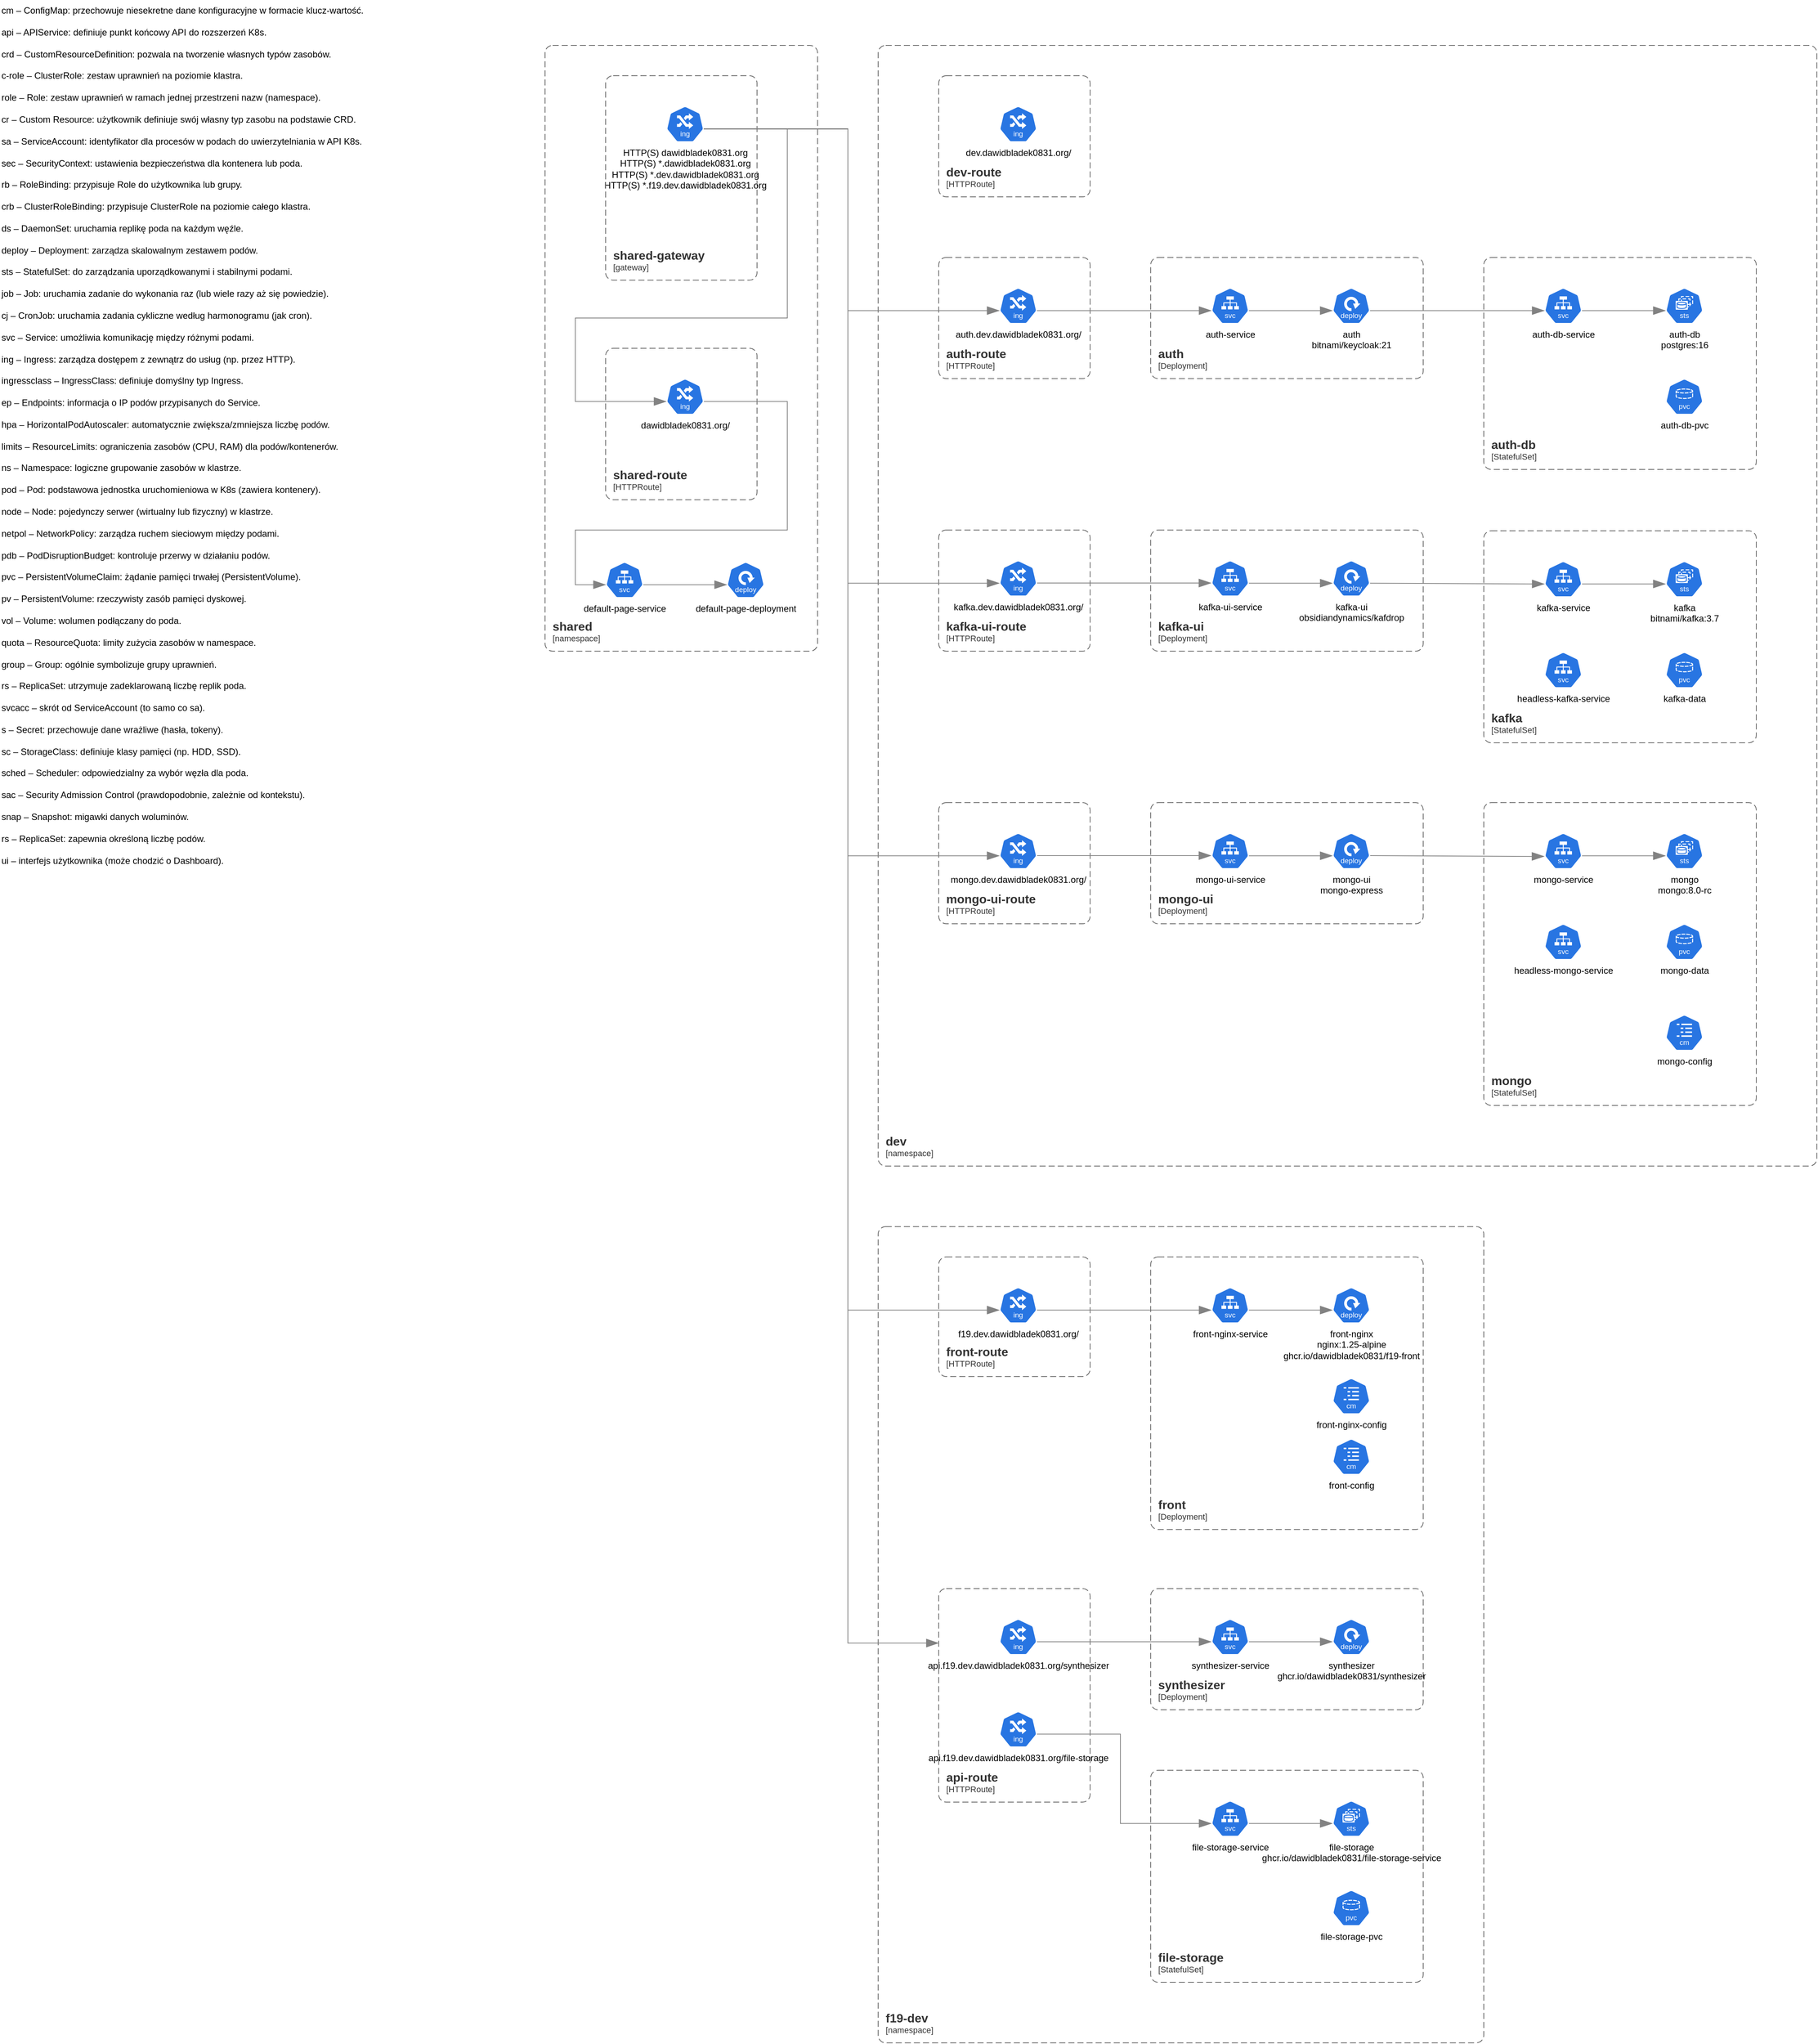 <mxfile version="25.0.2">
  <diagram id="f106602c-feb2-e66a-4537-3a34d633f6aa" name="Page-1">
    <mxGraphModel dx="1960" dy="920" grid="1" gridSize="10" guides="1" tooltips="1" connect="1" arrows="1" fold="1" page="1" pageScale="1" pageWidth="1169" pageHeight="827" background="none" math="0" shadow="0">
      <root>
        <mxCell id="0" />
        <mxCell id="1" parent="0" />
        <object placeholders="1" c4Name="shared" c4Type="SystemScopeBoundary" c4Application="namespace" label="&lt;font style=&quot;font-size: 16px&quot;&gt;&lt;b&gt;&lt;div style=&quot;text-align: left&quot;&gt;%c4Name%&lt;/div&gt;&lt;/b&gt;&lt;/font&gt;&lt;div style=&quot;text-align: left&quot;&gt;[%c4Application%]&lt;/div&gt;" id="xrRl2enMji-djAPcwMgr-5">
          <mxCell style="rounded=1;fontSize=11;whiteSpace=wrap;html=1;dashed=1;arcSize=20;fillColor=none;strokeColor=#666666;fontColor=#333333;labelBackgroundColor=none;align=left;verticalAlign=bottom;labelBorderColor=none;spacingTop=0;spacing=10;dashPattern=8 4;metaEdit=1;rotatable=0;perimeter=rectanglePerimeter;noLabel=0;labelPadding=0;allowArrows=0;connectable=0;expand=0;recursiveResize=0;editable=1;pointerEvents=0;absoluteArcSize=1;points=[[0.25,0,0],[0.5,0,0],[0.75,0,0],[1,0.25,0],[1,0.5,0],[1,0.75,0],[0.75,1,0],[0.5,1,0],[0.25,1,0],[0,0.75,0],[0,0.5,0],[0,0.25,0]];" parent="1" vertex="1">
            <mxGeometry x="400" y="320" width="360" height="800" as="geometry" />
          </mxCell>
        </object>
        <mxCell id="htEp9CDzzjxMlWCaXI7h-3" value="HTTP(S) dawidbladek0831.org&lt;div&gt;HTTP(S) *.dawidbladek0831.org&lt;br&gt;&lt;/div&gt;&lt;div&gt;HTTP(S) *.dev.dawidbladek0831.org&lt;br&gt;&lt;/div&gt;&lt;div&gt;HTTP(S) *.f19.dev.dawidbladek0831.org&lt;br&gt;&lt;/div&gt;" style="aspect=fixed;sketch=0;html=1;dashed=0;whitespace=wrap;verticalLabelPosition=bottom;verticalAlign=top;fillColor=#2875E2;strokeColor=#ffffff;points=[[0.005,0.63,0],[0.1,0.2,0],[0.9,0.2,0],[0.5,0,0],[0.995,0.63,0],[0.72,0.99,0],[0.5,1,0],[0.28,0.99,0]];shape=mxgraph.kubernetes.icon2;kubernetesLabel=1;prIcon=ing" parent="1" vertex="1">
          <mxGeometry x="560" y="400" width="50" height="48" as="geometry" />
        </mxCell>
        <mxCell id="htEp9CDzzjxMlWCaXI7h-4" value="&lt;div&gt;cm – ConfigMap: przechowuje niesekretne dane konfiguracyjne w formacie klucz-wartość.&lt;/div&gt;&lt;div&gt;&lt;br&gt;&lt;/div&gt;&lt;div&gt;api – APIService: definiuje punkt końcowy API do rozszerzeń K8s.&lt;/div&gt;&lt;div&gt;&lt;br&gt;&lt;/div&gt;&lt;div&gt;crd – CustomResourceDefinition: pozwala na tworzenie własnych typów zasobów.&lt;/div&gt;&lt;div&gt;&lt;br&gt;&lt;/div&gt;&lt;div&gt;c-role – ClusterRole: zestaw uprawnień na poziomie klastra.&lt;/div&gt;&lt;div&gt;&lt;br&gt;&lt;/div&gt;&lt;div&gt;role – Role: zestaw uprawnień w ramach jednej przestrzeni nazw (namespace).&lt;/div&gt;&lt;div&gt;&lt;br&gt;&lt;/div&gt;&lt;div&gt;cr – Custom Resource: użytkownik definiuje swój własny typ zasobu na podstawie CRD.&lt;/div&gt;&lt;div&gt;&lt;br&gt;&lt;/div&gt;&lt;div&gt;sa – ServiceAccount: identyfikator dla procesów w podach do uwierzytelniania w API K8s.&lt;/div&gt;&lt;div&gt;&lt;br&gt;&lt;/div&gt;&lt;div&gt;sec – SecurityContext: ustawienia bezpieczeństwa dla kontenera lub poda.&lt;/div&gt;&lt;div&gt;&lt;br&gt;&lt;/div&gt;&lt;div&gt;rb – RoleBinding: przypisuje Role do użytkownika lub grupy.&lt;/div&gt;&lt;div&gt;&lt;br&gt;&lt;/div&gt;&lt;div&gt;crb – ClusterRoleBinding: przypisuje ClusterRole na poziomie całego klastra.&lt;/div&gt;&lt;div&gt;&lt;br&gt;&lt;/div&gt;&lt;div&gt;ds – DaemonSet: uruchamia replikę poda na każdym węźle.&lt;/div&gt;&lt;div&gt;&lt;br&gt;&lt;/div&gt;&lt;div&gt;deploy – Deployment: zarządza skalowalnym zestawem podów.&lt;/div&gt;&lt;div&gt;&lt;br&gt;&lt;/div&gt;&lt;div&gt;sts – StatefulSet: do zarządzania uporządkowanymi i stabilnymi podami.&lt;/div&gt;&lt;div&gt;&lt;br&gt;&lt;/div&gt;&lt;div&gt;job – Job: uruchamia zadanie do wykonania raz (lub wiele razy aż się powiedzie).&lt;/div&gt;&lt;div&gt;&lt;br&gt;&lt;/div&gt;&lt;div&gt;cj – CronJob: uruchamia zadania cykliczne według harmonogramu (jak cron).&lt;/div&gt;&lt;div&gt;&lt;br&gt;&lt;/div&gt;&lt;div&gt;svc – Service: umożliwia komunikację między różnymi podami.&lt;/div&gt;&lt;div&gt;&lt;br&gt;&lt;/div&gt;&lt;div&gt;ing – Ingress: zarządza dostępem z zewnątrz do usług (np. przez HTTP).&lt;/div&gt;&lt;div&gt;&lt;br&gt;&lt;/div&gt;&lt;div&gt;ingressclass – IngressClass: definiuje domyślny typ Ingress.&lt;/div&gt;&lt;div&gt;&lt;br&gt;&lt;/div&gt;&lt;div&gt;ep – Endpoints: informacja o IP podów przypisanych do Service.&lt;/div&gt;&lt;div&gt;&lt;br&gt;&lt;/div&gt;&lt;div&gt;hpa – HorizontalPodAutoscaler: automatycznie zwiększa/zmniejsza liczbę podów.&lt;/div&gt;&lt;div&gt;&lt;br&gt;&lt;/div&gt;&lt;div&gt;limits – ResourceLimits: ograniczenia zasobów (CPU, RAM) dla podów/kontenerów.&lt;/div&gt;&lt;div&gt;&lt;br&gt;&lt;/div&gt;&lt;div&gt;ns – Namespace: logiczne grupowanie zasobów w klastrze.&lt;/div&gt;&lt;div&gt;&lt;br&gt;&lt;/div&gt;&lt;div&gt;pod – Pod: podstawowa jednostka uruchomieniowa w K8s (zawiera kontenery).&lt;/div&gt;&lt;div&gt;&lt;br&gt;&lt;/div&gt;&lt;div&gt;node – Node: pojedynczy serwer (wirtualny lub fizyczny) w klastrze.&lt;/div&gt;&lt;div&gt;&lt;br&gt;&lt;/div&gt;&lt;div&gt;netpol – NetworkPolicy: zarządza ruchem sieciowym między podami.&lt;/div&gt;&lt;div&gt;&lt;br&gt;&lt;/div&gt;&lt;div&gt;pdb – PodDisruptionBudget: kontroluje przerwy w działaniu podów.&lt;/div&gt;&lt;div&gt;&lt;br&gt;&lt;/div&gt;&lt;div&gt;pvc – PersistentVolumeClaim: żądanie pamięci trwałej (PersistentVolume).&lt;/div&gt;&lt;div&gt;&lt;br&gt;&lt;/div&gt;&lt;div&gt;pv – PersistentVolume: rzeczywisty zasób pamięci dyskowej.&lt;/div&gt;&lt;div&gt;&lt;br&gt;&lt;/div&gt;&lt;div&gt;vol – Volume: wolumen podłączany do poda.&lt;/div&gt;&lt;div&gt;&lt;br&gt;&lt;/div&gt;&lt;div&gt;quota – ResourceQuota: limity zużycia zasobów w namespace.&lt;/div&gt;&lt;div&gt;&lt;br&gt;&lt;/div&gt;&lt;div&gt;group – Group: ogólnie symbolizuje grupy uprawnień.&lt;/div&gt;&lt;div&gt;&lt;br&gt;&lt;/div&gt;&lt;div&gt;rs – ReplicaSet: utrzymuje zadeklarowaną liczbę replik poda.&lt;/div&gt;&lt;div&gt;&lt;br&gt;&lt;/div&gt;&lt;div&gt;svcacc – skrót od ServiceAccount (to samo co sa).&lt;/div&gt;&lt;div&gt;&lt;br&gt;&lt;/div&gt;&lt;div&gt;s – Secret: przechowuje dane wrażliwe (hasła, tokeny).&lt;/div&gt;&lt;div&gt;&lt;br&gt;&lt;/div&gt;&lt;div&gt;sc – StorageClass: definiuje klasy pamięci (np. HDD, SSD).&lt;/div&gt;&lt;div&gt;&lt;br&gt;&lt;/div&gt;&lt;div&gt;sched – Scheduler: odpowiedzialny za wybór węzła dla poda.&lt;/div&gt;&lt;div&gt;&lt;br&gt;&lt;/div&gt;&lt;div&gt;sac – Security Admission Control (prawdopodobnie, zależnie od kontekstu).&lt;/div&gt;&lt;div&gt;&lt;br&gt;&lt;/div&gt;&lt;div&gt;snap – Snapshot: migawki danych woluminów.&lt;/div&gt;&lt;div&gt;&lt;br&gt;&lt;/div&gt;&lt;div&gt;rs – ReplicaSet: zapewnia określoną liczbę podów.&lt;/div&gt;&lt;div&gt;&lt;br&gt;&lt;/div&gt;&lt;div&gt;ui – interfejs użytkownika (może chodzić o Dashboard).&lt;/div&gt;" style="text;html=1;align=left;verticalAlign=middle;resizable=0;points=[];autosize=1;strokeColor=none;fillColor=none;" parent="1" vertex="1">
          <mxGeometry x="-320" y="260" width="500" height="1150" as="geometry" />
        </mxCell>
        <mxCell id="htEp9CDzzjxMlWCaXI7h-5" value="dawidbladek0831.org/" style="aspect=fixed;sketch=0;html=1;dashed=0;whitespace=wrap;verticalLabelPosition=bottom;verticalAlign=top;fillColor=#2875E2;strokeColor=#ffffff;points=[[0.005,0.63,0],[0.1,0.2,0],[0.9,0.2,0],[0.5,0,0],[0.995,0.63,0],[0.72,0.99,0],[0.5,1,0],[0.28,0.99,0]];shape=mxgraph.kubernetes.icon2;kubernetesLabel=1;prIcon=ing" parent="1" vertex="1">
          <mxGeometry x="560" y="760" width="50" height="48" as="geometry" />
        </mxCell>
        <object placeholders="1" c4Name="shared-gateway" c4Type="SystemScopeBoundary" c4Application="gateway" label="&lt;font style=&quot;font-size: 16px&quot;&gt;&lt;b&gt;&lt;div style=&quot;text-align: left&quot;&gt;%c4Name%&lt;/div&gt;&lt;/b&gt;&lt;/font&gt;&lt;div style=&quot;text-align: left&quot;&gt;[%c4Application%]&lt;/div&gt;" id="htEp9CDzzjxMlWCaXI7h-8">
          <mxCell style="rounded=1;fontSize=11;whiteSpace=wrap;html=1;dashed=1;arcSize=20;fillColor=none;strokeColor=#666666;fontColor=#333333;labelBackgroundColor=none;align=left;verticalAlign=bottom;labelBorderColor=none;spacingTop=0;spacing=10;dashPattern=8 4;metaEdit=1;rotatable=0;perimeter=rectanglePerimeter;noLabel=0;labelPadding=0;allowArrows=0;connectable=0;expand=0;recursiveResize=0;editable=1;pointerEvents=0;absoluteArcSize=1;points=[[0.25,0,0],[0.5,0,0],[0.75,0,0],[1,0.25,0],[1,0.5,0],[1,0.75,0],[0.75,1,0],[0.5,1,0],[0.25,1,0],[0,0.75,0],[0,0.5,0],[0,0.25,0]];" parent="1" vertex="1">
            <mxGeometry x="480" y="360" width="200" height="270" as="geometry" />
          </mxCell>
        </object>
        <object placeholders="1" c4Name="shared-route" c4Type="SystemScopeBoundary" c4Application="HTTPRoute" label="&lt;font style=&quot;font-size: 16px&quot;&gt;&lt;b&gt;&lt;div style=&quot;text-align: left&quot;&gt;%c4Name%&lt;/div&gt;&lt;/b&gt;&lt;/font&gt;&lt;div style=&quot;text-align: left&quot;&gt;[%c4Application%]&lt;/div&gt;" id="htEp9CDzzjxMlWCaXI7h-9">
          <mxCell style="rounded=1;fontSize=11;whiteSpace=wrap;html=1;dashed=1;arcSize=20;fillColor=none;strokeColor=#666666;fontColor=#333333;labelBackgroundColor=none;align=left;verticalAlign=bottom;labelBorderColor=none;spacingTop=0;spacing=10;dashPattern=8 4;metaEdit=1;rotatable=0;perimeter=rectanglePerimeter;noLabel=0;labelPadding=0;allowArrows=0;connectable=0;expand=0;recursiveResize=0;editable=1;pointerEvents=0;absoluteArcSize=1;points=[[0.25,0,0],[0.5,0,0],[0.75,0,0],[1,0.25,0],[1,0.5,0],[1,0.75,0],[0.75,1,0],[0.5,1,0],[0.25,1,0],[0,0.75,0],[0,0.5,0],[0,0.25,0]];" parent="1" vertex="1">
            <mxGeometry x="480" y="720" width="200" height="200" as="geometry" />
          </mxCell>
        </object>
        <mxCell id="htEp9CDzzjxMlWCaXI7h-10" value="default-page-service" style="aspect=fixed;sketch=0;html=1;dashed=0;whitespace=wrap;verticalLabelPosition=bottom;verticalAlign=top;fillColor=#2875E2;strokeColor=#ffffff;points=[[0.005,0.63,0],[0.1,0.2,0],[0.9,0.2,0],[0.5,0,0],[0.995,0.63,0],[0.72,0.99,0],[0.5,1,0],[0.28,0.99,0]];shape=mxgraph.kubernetes.icon2;kubernetesLabel=1;prIcon=svc" parent="1" vertex="1">
          <mxGeometry x="480" y="1002" width="50" height="48" as="geometry" />
        </mxCell>
        <object placeholders="1" c4Type="Relationship" id="htEp9CDzzjxMlWCaXI7h-12">
          <mxCell style="endArrow=blockThin;html=1;fontSize=10;fontColor=#404040;strokeWidth=1;endFill=1;strokeColor=#828282;elbow=vertical;metaEdit=1;endSize=14;startSize=14;jumpStyle=arc;jumpSize=16;rounded=0;edgeStyle=orthogonalEdgeStyle;exitX=0.995;exitY=0.63;exitDx=0;exitDy=0;exitPerimeter=0;entryX=0.005;entryY=0.63;entryDx=0;entryDy=0;entryPerimeter=0;" parent="1" source="htEp9CDzzjxMlWCaXI7h-3" target="htEp9CDzzjxMlWCaXI7h-5" edge="1">
            <mxGeometry width="240" relative="1" as="geometry">
              <mxPoint x="720" y="570" as="sourcePoint" />
              <mxPoint x="960" y="570" as="targetPoint" />
              <Array as="points">
                <mxPoint x="720" y="430" />
                <mxPoint x="720" y="680" />
                <mxPoint x="440" y="680" />
                <mxPoint x="440" y="790" />
              </Array>
            </mxGeometry>
          </mxCell>
        </object>
        <object placeholders="1" c4Type="Relationship" id="htEp9CDzzjxMlWCaXI7h-13">
          <mxCell style="endArrow=blockThin;html=1;fontSize=10;fontColor=#404040;strokeWidth=1;endFill=1;strokeColor=#828282;elbow=vertical;metaEdit=1;endSize=14;startSize=14;jumpStyle=arc;jumpSize=16;rounded=0;edgeStyle=orthogonalEdgeStyle;entryX=0.005;entryY=0.63;entryDx=0;entryDy=0;entryPerimeter=0;exitX=0.995;exitY=0.63;exitDx=0;exitDy=0;exitPerimeter=0;" parent="1" source="htEp9CDzzjxMlWCaXI7h-5" target="htEp9CDzzjxMlWCaXI7h-10" edge="1">
            <mxGeometry width="240" relative="1" as="geometry">
              <mxPoint x="680" y="790" as="sourcePoint" />
              <mxPoint x="920" y="790" as="targetPoint" />
              <Array as="points">
                <mxPoint x="720" y="790" />
                <mxPoint x="720" y="960" />
                <mxPoint x="440" y="960" />
                <mxPoint x="440" y="1032" />
              </Array>
            </mxGeometry>
          </mxCell>
        </object>
        <mxCell id="htEp9CDzzjxMlWCaXI7h-14" value="default-page-deployment" style="aspect=fixed;sketch=0;html=1;dashed=0;whitespace=wrap;verticalLabelPosition=bottom;verticalAlign=top;fillColor=#2875E2;strokeColor=#ffffff;points=[[0.005,0.63,0],[0.1,0.2,0],[0.9,0.2,0],[0.5,0,0],[0.995,0.63,0],[0.72,0.99,0],[0.5,1,0],[0.28,0.99,0]];shape=mxgraph.kubernetes.icon2;kubernetesLabel=1;prIcon=deploy" parent="1" vertex="1">
          <mxGeometry x="640" y="1002" width="50" height="48" as="geometry" />
        </mxCell>
        <object placeholders="1" c4Type="Relationship" id="htEp9CDzzjxMlWCaXI7h-15">
          <mxCell style="endArrow=blockThin;html=1;fontSize=10;fontColor=#404040;strokeWidth=1;endFill=1;strokeColor=#828282;elbow=vertical;metaEdit=1;endSize=14;startSize=14;jumpStyle=arc;jumpSize=16;rounded=0;edgeStyle=orthogonalEdgeStyle;exitX=0.995;exitY=0.63;exitDx=0;exitDy=0;exitPerimeter=0;entryX=0.005;entryY=0.63;entryDx=0;entryDy=0;entryPerimeter=0;" parent="1" source="htEp9CDzzjxMlWCaXI7h-10" target="htEp9CDzzjxMlWCaXI7h-14" edge="1">
            <mxGeometry width="240" relative="1" as="geometry">
              <mxPoint x="560" y="1140" as="sourcePoint" />
              <mxPoint x="800" y="1140" as="targetPoint" />
            </mxGeometry>
          </mxCell>
        </object>
        <object placeholders="1" c4Name="f19-dev" c4Type="SystemScopeBoundary" c4Application="namespace" label="&lt;font style=&quot;font-size: 16px&quot;&gt;&lt;b&gt;&lt;div style=&quot;text-align: left&quot;&gt;%c4Name%&lt;/div&gt;&lt;/b&gt;&lt;/font&gt;&lt;div style=&quot;text-align: left&quot;&gt;[%c4Application%]&lt;/div&gt;" id="htEp9CDzzjxMlWCaXI7h-16">
          <mxCell style="rounded=1;fontSize=11;whiteSpace=wrap;html=1;dashed=1;arcSize=20;fillColor=none;strokeColor=#666666;fontColor=#333333;labelBackgroundColor=none;align=left;verticalAlign=bottom;labelBorderColor=none;spacingTop=0;spacing=10;dashPattern=8 4;metaEdit=1;rotatable=0;perimeter=rectanglePerimeter;noLabel=0;labelPadding=0;allowArrows=0;connectable=0;expand=0;recursiveResize=0;editable=1;pointerEvents=0;absoluteArcSize=1;points=[[0.25,0,0],[0.5,0,0],[0.75,0,0],[1,0.25,0],[1,0.5,0],[1,0.75,0],[0.75,1,0],[0.5,1,0],[0.25,1,0],[0,0.75,0],[0,0.5,0],[0,0.25,0]];" parent="1" vertex="1">
            <mxGeometry x="840" y="1880" width="800" height="1078" as="geometry" />
          </mxCell>
        </object>
        <mxCell id="htEp9CDzzjxMlWCaXI7h-17" value="f19.dev.dawidbladek0831.org/" style="aspect=fixed;sketch=0;html=1;dashed=0;whitespace=wrap;verticalLabelPosition=bottom;verticalAlign=top;fillColor=#2875E2;strokeColor=#ffffff;points=[[0.005,0.63,0],[0.1,0.2,0],[0.9,0.2,0],[0.5,0,0],[0.995,0.63,0],[0.72,0.99,0],[0.5,1,0],[0.28,0.99,0]];shape=mxgraph.kubernetes.icon2;kubernetesLabel=1;prIcon=ing" parent="1" vertex="1">
          <mxGeometry x="1000" y="1960" width="50" height="48" as="geometry" />
        </mxCell>
        <object placeholders="1" c4Name="front-route" c4Type="SystemScopeBoundary" c4Application="HTTPRoute" label="&lt;font style=&quot;font-size: 16px&quot;&gt;&lt;b&gt;&lt;div style=&quot;text-align: left&quot;&gt;%c4Name%&lt;/div&gt;&lt;/b&gt;&lt;/font&gt;&lt;div style=&quot;text-align: left&quot;&gt;[%c4Application%]&lt;/div&gt;" id="htEp9CDzzjxMlWCaXI7h-18">
          <mxCell style="rounded=1;fontSize=11;whiteSpace=wrap;html=1;dashed=1;arcSize=20;fillColor=none;strokeColor=#666666;fontColor=#333333;labelBackgroundColor=none;align=left;verticalAlign=bottom;labelBorderColor=none;spacingTop=0;spacing=10;dashPattern=8 4;metaEdit=1;rotatable=0;perimeter=rectanglePerimeter;noLabel=0;labelPadding=0;allowArrows=0;connectable=0;expand=0;recursiveResize=0;editable=1;pointerEvents=0;absoluteArcSize=1;points=[[0.25,0,0],[0.5,0,0],[0.75,0,0],[1,0.25,0],[1,0.5,0],[1,0.75,0],[0.75,1,0],[0.5,1,0],[0.25,1,0],[0,0.75,0],[0,0.5,0],[0,0.25,0]];" parent="1" vertex="1">
            <mxGeometry x="920" y="1920" width="200" height="158" as="geometry" />
          </mxCell>
        </object>
        <mxCell id="htEp9CDzzjxMlWCaXI7h-21" value="front-nginx-service" style="aspect=fixed;sketch=0;html=1;dashed=0;whitespace=wrap;verticalLabelPosition=bottom;verticalAlign=top;fillColor=#2875E2;strokeColor=#ffffff;points=[[0.005,0.63,0],[0.1,0.2,0],[0.9,0.2,0],[0.5,0,0],[0.995,0.63,0],[0.72,0.99,0],[0.5,1,0],[0.28,0.99,0]];shape=mxgraph.kubernetes.icon2;kubernetesLabel=1;prIcon=svc" parent="1" vertex="1">
          <mxGeometry x="1280" y="1960" width="50" height="48" as="geometry" />
        </mxCell>
        <mxCell id="htEp9CDzzjxMlWCaXI7h-22" value="front-nginx&lt;br&gt;nginx:1.25-alpine&lt;div&gt;ghcr.io/dawidbladek0831/f19-front&lt;br&gt;&lt;br&gt;&lt;/div&gt;" style="aspect=fixed;sketch=0;html=1;dashed=0;whitespace=wrap;verticalLabelPosition=bottom;verticalAlign=top;fillColor=#2875E2;strokeColor=#ffffff;points=[[0.005,0.63,0],[0.1,0.2,0],[0.9,0.2,0],[0.5,0,0],[0.995,0.63,0],[0.72,0.99,0],[0.5,1,0],[0.28,0.99,0]];shape=mxgraph.kubernetes.icon2;kubernetesLabel=1;prIcon=deploy" parent="1" vertex="1">
          <mxGeometry x="1440" y="1960" width="50" height="48" as="geometry" />
        </mxCell>
        <object placeholders="1" c4Type="Relationship" id="htEp9CDzzjxMlWCaXI7h-23">
          <mxCell style="endArrow=blockThin;html=1;fontSize=10;fontColor=#404040;strokeWidth=1;endFill=1;strokeColor=#828282;elbow=vertical;metaEdit=1;endSize=14;startSize=14;jumpStyle=arc;jumpSize=16;rounded=0;edgeStyle=orthogonalEdgeStyle;exitX=0.995;exitY=0.63;exitDx=0;exitDy=0;exitPerimeter=0;entryX=0.005;entryY=0.63;entryDx=0;entryDy=0;entryPerimeter=0;" parent="1" source="htEp9CDzzjxMlWCaXI7h-21" target="htEp9CDzzjxMlWCaXI7h-22" edge="1">
            <mxGeometry width="240" relative="1" as="geometry">
              <mxPoint x="1360" y="2098" as="sourcePoint" />
              <mxPoint x="1600" y="2098" as="targetPoint" />
            </mxGeometry>
          </mxCell>
        </object>
        <mxCell id="htEp9CDzzjxMlWCaXI7h-24" value="front-nginx-config" style="aspect=fixed;sketch=0;html=1;dashed=0;whitespace=wrap;verticalLabelPosition=bottom;verticalAlign=top;fillColor=#2875E2;strokeColor=#ffffff;points=[[0.005,0.63,0],[0.1,0.2,0],[0.9,0.2,0],[0.5,0,0],[0.995,0.63,0],[0.72,0.99,0],[0.5,1,0],[0.28,0.99,0]];shape=mxgraph.kubernetes.icon2;kubernetesLabel=1;prIcon=cm" parent="1" vertex="1">
          <mxGeometry x="1440" y="2080" width="50" height="48" as="geometry" />
        </mxCell>
        <mxCell id="htEp9CDzzjxMlWCaXI7h-25" value="front-config" style="aspect=fixed;sketch=0;html=1;dashed=0;whitespace=wrap;verticalLabelPosition=bottom;verticalAlign=top;fillColor=#2875E2;strokeColor=#ffffff;points=[[0.005,0.63,0],[0.1,0.2,0],[0.9,0.2,0],[0.5,0,0],[0.995,0.63,0],[0.72,0.99,0],[0.5,1,0],[0.28,0.99,0]];shape=mxgraph.kubernetes.icon2;kubernetesLabel=1;prIcon=cm" parent="1" vertex="1">
          <mxGeometry x="1440" y="2160" width="50" height="48" as="geometry" />
        </mxCell>
        <object placeholders="1" c4Type="Relationship" id="htEp9CDzzjxMlWCaXI7h-26">
          <mxCell style="endArrow=blockThin;html=1;fontSize=10;fontColor=#404040;strokeWidth=1;endFill=1;strokeColor=#828282;elbow=vertical;metaEdit=1;endSize=14;startSize=14;jumpStyle=arc;jumpSize=16;rounded=0;edgeStyle=orthogonalEdgeStyle;exitX=0.995;exitY=0.63;exitDx=0;exitDy=0;exitPerimeter=0;entryX=0.005;entryY=0.63;entryDx=0;entryDy=0;entryPerimeter=0;" parent="1" source="htEp9CDzzjxMlWCaXI7h-17" target="htEp9CDzzjxMlWCaXI7h-21" edge="1">
            <mxGeometry width="240" relative="1" as="geometry">
              <mxPoint x="980" y="2320" as="sourcePoint" />
              <mxPoint x="1220" y="2320" as="targetPoint" />
              <Array as="points">
                <mxPoint x="1210" y="1990" />
                <mxPoint x="1210" y="1990" />
              </Array>
            </mxGeometry>
          </mxCell>
        </object>
        <object placeholders="1" c4Name="front" c4Type="SystemScopeBoundary" c4Application="Deployment" label="&lt;font style=&quot;font-size: 16px&quot;&gt;&lt;b&gt;&lt;div style=&quot;text-align: left&quot;&gt;%c4Name%&lt;/div&gt;&lt;/b&gt;&lt;/font&gt;&lt;div style=&quot;text-align: left&quot;&gt;[%c4Application%]&lt;/div&gt;" id="htEp9CDzzjxMlWCaXI7h-27">
          <mxCell style="rounded=1;fontSize=11;whiteSpace=wrap;html=1;dashed=1;arcSize=20;fillColor=none;strokeColor=#666666;fontColor=#333333;labelBackgroundColor=none;align=left;verticalAlign=bottom;labelBorderColor=none;spacingTop=0;spacing=10;dashPattern=8 4;metaEdit=1;rotatable=0;perimeter=rectanglePerimeter;noLabel=0;labelPadding=0;allowArrows=0;connectable=0;expand=0;recursiveResize=0;editable=1;pointerEvents=0;absoluteArcSize=1;points=[[0.25,0,0],[0.5,0,0],[0.75,0,0],[1,0.25,0],[1,0.5,0],[1,0.75,0],[0.75,1,0],[0.5,1,0],[0.25,1,0],[0,0.75,0],[0,0.5,0],[0,0.25,0]];" parent="1" vertex="1">
            <mxGeometry x="1200" y="1920" width="360" height="360" as="geometry" />
          </mxCell>
        </object>
        <mxCell id="htEp9CDzzjxMlWCaXI7h-28" value="auth-db-service" style="aspect=fixed;sketch=0;html=1;dashed=0;whitespace=wrap;verticalLabelPosition=bottom;verticalAlign=top;fillColor=#2875E2;strokeColor=#ffffff;points=[[0.005,0.63,0],[0.1,0.2,0],[0.9,0.2,0],[0.5,0,0],[0.995,0.63,0],[0.72,0.99,0],[0.5,1,0],[0.28,0.99,0]];shape=mxgraph.kubernetes.icon2;kubernetesLabel=1;prIcon=svc" parent="1" vertex="1">
          <mxGeometry x="1720" y="640" width="50" height="48" as="geometry" />
        </mxCell>
        <object placeholders="1" c4Type="Relationship" id="htEp9CDzzjxMlWCaXI7h-30">
          <mxCell style="endArrow=blockThin;html=1;fontSize=10;fontColor=#404040;strokeWidth=1;endFill=1;strokeColor=#828282;elbow=vertical;metaEdit=1;endSize=14;startSize=14;jumpStyle=arc;jumpSize=16;rounded=0;edgeStyle=orthogonalEdgeStyle;exitX=0.995;exitY=0.63;exitDx=0;exitDy=0;exitPerimeter=0;entryX=0.005;entryY=0.63;entryDx=0;entryDy=0;entryPerimeter=0;" parent="1" source="htEp9CDzzjxMlWCaXI7h-28" target="htEp9CDzzjxMlWCaXI7h-35" edge="1">
            <mxGeometry width="240" relative="1" as="geometry">
              <mxPoint x="1800" y="778" as="sourcePoint" />
              <mxPoint x="1860" y="680" as="targetPoint" />
            </mxGeometry>
          </mxCell>
        </object>
        <object placeholders="1" c4Name="auth-db" c4Type="SystemScopeBoundary" c4Application="StatefulSet" label="&lt;font style=&quot;font-size: 16px&quot;&gt;&lt;b&gt;&lt;div style=&quot;text-align: left&quot;&gt;%c4Name%&lt;/div&gt;&lt;/b&gt;&lt;/font&gt;&lt;div style=&quot;text-align: left&quot;&gt;[%c4Application%]&lt;/div&gt;" id="htEp9CDzzjxMlWCaXI7h-33">
          <mxCell style="rounded=1;fontSize=11;whiteSpace=wrap;html=1;dashed=1;arcSize=20;fillColor=none;strokeColor=#666666;fontColor=#333333;labelBackgroundColor=none;align=left;verticalAlign=bottom;labelBorderColor=none;spacingTop=0;spacing=10;dashPattern=8 4;metaEdit=1;rotatable=0;perimeter=rectanglePerimeter;noLabel=0;labelPadding=0;allowArrows=0;connectable=0;expand=0;recursiveResize=0;editable=1;pointerEvents=0;absoluteArcSize=1;points=[[0.25,0,0],[0.5,0,0],[0.75,0,0],[1,0.25,0],[1,0.5,0],[1,0.75,0],[0.75,1,0],[0.5,1,0],[0.25,1,0],[0,0.75,0],[0,0.5,0],[0,0.25,0]];" parent="1" vertex="1">
            <mxGeometry x="1640" y="600" width="360" height="280" as="geometry" />
          </mxCell>
        </object>
        <mxCell id="htEp9CDzzjxMlWCaXI7h-34" value="auth-db-pvc" style="aspect=fixed;sketch=0;html=1;dashed=0;whitespace=wrap;verticalLabelPosition=bottom;verticalAlign=top;fillColor=#2875E2;strokeColor=#ffffff;points=[[0.005,0.63,0],[0.1,0.2,0],[0.9,0.2,0],[0.5,0,0],[0.995,0.63,0],[0.72,0.99,0],[0.5,1,0],[0.28,0.99,0]];shape=mxgraph.kubernetes.icon2;kubernetesLabel=1;prIcon=pvc" parent="1" vertex="1">
          <mxGeometry x="1880" y="760" width="50" height="48" as="geometry" />
        </mxCell>
        <mxCell id="htEp9CDzzjxMlWCaXI7h-35" value="auth-db&lt;div&gt;&lt;span style=&quot;background-color: initial;&quot;&gt;postgres:16&lt;/span&gt;&lt;/div&gt;" style="aspect=fixed;sketch=0;html=1;dashed=0;whitespace=wrap;verticalLabelPosition=bottom;verticalAlign=top;fillColor=#2875E2;strokeColor=#ffffff;points=[[0.005,0.63,0],[0.1,0.2,0],[0.9,0.2,0],[0.5,0,0],[0.995,0.63,0],[0.72,0.99,0],[0.5,1,0],[0.28,0.99,0]];shape=mxgraph.kubernetes.icon2;kubernetesLabel=1;prIcon=sts" parent="1" vertex="1">
          <mxGeometry x="1880" y="640" width="50" height="48" as="geometry" />
        </mxCell>
        <mxCell id="htEp9CDzzjxMlWCaXI7h-42" value="auth-service" style="aspect=fixed;sketch=0;html=1;dashed=0;whitespace=wrap;verticalLabelPosition=bottom;verticalAlign=top;fillColor=#2875E2;strokeColor=#ffffff;points=[[0.005,0.63,0],[0.1,0.2,0],[0.9,0.2,0],[0.5,0,0],[0.995,0.63,0],[0.72,0.99,0],[0.5,1,0],[0.28,0.99,0]];shape=mxgraph.kubernetes.icon2;kubernetesLabel=1;prIcon=svc" parent="1" vertex="1">
          <mxGeometry x="1280" y="640" width="50" height="48" as="geometry" />
        </mxCell>
        <mxCell id="htEp9CDzzjxMlWCaXI7h-43" value="&lt;div&gt;auth&lt;/div&gt;&lt;div&gt;bitnami/keycloak:21&lt;br&gt;&lt;/div&gt;" style="aspect=fixed;sketch=0;html=1;dashed=0;whitespace=wrap;verticalLabelPosition=bottom;verticalAlign=top;fillColor=#2875E2;strokeColor=#ffffff;points=[[0.005,0.63,0],[0.1,0.2,0],[0.9,0.2,0],[0.5,0,0],[0.995,0.63,0],[0.72,0.99,0],[0.5,1,0],[0.28,0.99,0]];shape=mxgraph.kubernetes.icon2;kubernetesLabel=1;prIcon=deploy" parent="1" vertex="1">
          <mxGeometry x="1440" y="640" width="50" height="48" as="geometry" />
        </mxCell>
        <object placeholders="1" c4Type="Relationship" id="htEp9CDzzjxMlWCaXI7h-44">
          <mxCell style="endArrow=blockThin;html=1;fontSize=10;fontColor=#404040;strokeWidth=1;endFill=1;strokeColor=#828282;elbow=vertical;metaEdit=1;endSize=14;startSize=14;jumpStyle=arc;jumpSize=16;rounded=0;edgeStyle=orthogonalEdgeStyle;exitX=0.995;exitY=0.63;exitDx=0;exitDy=0;exitPerimeter=0;entryX=0.005;entryY=0.63;entryDx=0;entryDy=0;entryPerimeter=0;" parent="1" source="htEp9CDzzjxMlWCaXI7h-42" target="htEp9CDzzjxMlWCaXI7h-43" edge="1">
            <mxGeometry width="240" relative="1" as="geometry">
              <mxPoint x="1360" y="778" as="sourcePoint" />
              <mxPoint x="1600" y="778" as="targetPoint" />
            </mxGeometry>
          </mxCell>
        </object>
        <object placeholders="1" c4Name="auth" c4Type="SystemScopeBoundary" c4Application="Deployment" label="&lt;font style=&quot;font-size: 16px&quot;&gt;&lt;b&gt;&lt;div style=&quot;text-align: left&quot;&gt;%c4Name%&lt;/div&gt;&lt;/b&gt;&lt;/font&gt;&lt;div style=&quot;text-align: left&quot;&gt;[%c4Application%]&lt;/div&gt;" id="htEp9CDzzjxMlWCaXI7h-47">
          <mxCell style="rounded=1;fontSize=11;whiteSpace=wrap;html=1;dashed=1;arcSize=20;fillColor=none;strokeColor=#666666;fontColor=#333333;labelBackgroundColor=none;align=left;verticalAlign=bottom;labelBorderColor=none;spacingTop=0;spacing=10;dashPattern=8 4;metaEdit=1;rotatable=0;perimeter=rectanglePerimeter;noLabel=0;labelPadding=0;allowArrows=0;connectable=0;expand=0;recursiveResize=0;editable=1;pointerEvents=0;absoluteArcSize=1;points=[[0.25,0,0],[0.5,0,0],[0.75,0,0],[1,0.25,0],[1,0.5,0],[1,0.75,0],[0.75,1,0],[0.5,1,0],[0.25,1,0],[0,0.75,0],[0,0.5,0],[0,0.25,0]];" parent="1" vertex="1">
            <mxGeometry x="1200" y="600" width="360" height="160" as="geometry" />
          </mxCell>
        </object>
        <object placeholders="1" c4Type="Relationship" id="htEp9CDzzjxMlWCaXI7h-48">
          <mxCell style="endArrow=blockThin;html=1;fontSize=10;fontColor=#404040;strokeWidth=1;endFill=1;strokeColor=#828282;elbow=vertical;metaEdit=1;endSize=14;startSize=14;jumpStyle=arc;jumpSize=16;rounded=0;edgeStyle=orthogonalEdgeStyle;exitX=0.995;exitY=0.63;exitDx=0;exitDy=0;exitPerimeter=0;entryX=0.005;entryY=0.63;entryDx=0;entryDy=0;entryPerimeter=0;" parent="1" source="htEp9CDzzjxMlWCaXI7h-43" target="htEp9CDzzjxMlWCaXI7h-28" edge="1">
            <mxGeometry width="240" relative="1" as="geometry">
              <mxPoint x="1340" y="680" as="sourcePoint" />
              <mxPoint x="1450" y="680" as="targetPoint" />
            </mxGeometry>
          </mxCell>
        </object>
        <object placeholders="1" c4Name="dev" c4Type="SystemScopeBoundary" c4Application="namespace" label="&lt;font style=&quot;font-size: 16px&quot;&gt;&lt;b&gt;&lt;div style=&quot;text-align: left&quot;&gt;%c4Name%&lt;/div&gt;&lt;/b&gt;&lt;/font&gt;&lt;div style=&quot;text-align: left&quot;&gt;[%c4Application%]&lt;/div&gt;" id="htEp9CDzzjxMlWCaXI7h-49">
          <mxCell style="rounded=1;fontSize=11;whiteSpace=wrap;html=1;dashed=1;arcSize=20;fillColor=none;strokeColor=#666666;fontColor=#333333;labelBackgroundColor=none;align=left;verticalAlign=bottom;labelBorderColor=none;spacingTop=0;spacing=10;dashPattern=8 4;metaEdit=1;rotatable=0;perimeter=rectanglePerimeter;noLabel=0;labelPadding=0;allowArrows=0;connectable=0;expand=0;recursiveResize=0;editable=1;pointerEvents=0;absoluteArcSize=1;points=[[0.25,0,0],[0.5,0,0],[0.75,0,0],[1,0.25,0],[1,0.5,0],[1,0.75,0],[0.75,1,0],[0.5,1,0],[0.25,1,0],[0,0.75,0],[0,0.5,0],[0,0.25,0]];" parent="1" vertex="1">
            <mxGeometry x="840" y="320" width="1240" height="1480" as="geometry" />
          </mxCell>
        </object>
        <object placeholders="1" c4Name="dev-route" c4Type="SystemScopeBoundary" c4Application="HTTPRoute" label="&lt;font style=&quot;font-size: 16px&quot;&gt;&lt;b&gt;&lt;div style=&quot;text-align: left&quot;&gt;%c4Name%&lt;/div&gt;&lt;/b&gt;&lt;/font&gt;&lt;div style=&quot;text-align: left&quot;&gt;[%c4Application%]&lt;/div&gt;" id="htEp9CDzzjxMlWCaXI7h-51">
          <mxCell style="rounded=1;fontSize=11;whiteSpace=wrap;html=1;dashed=1;arcSize=20;fillColor=none;strokeColor=#666666;fontColor=#333333;labelBackgroundColor=none;align=left;verticalAlign=bottom;labelBorderColor=none;spacingTop=0;spacing=10;dashPattern=8 4;metaEdit=1;rotatable=0;perimeter=rectanglePerimeter;noLabel=0;labelPadding=0;allowArrows=0;connectable=0;expand=0;recursiveResize=0;editable=1;pointerEvents=0;absoluteArcSize=1;points=[[0.25,0,0],[0.5,0,0],[0.75,0,0],[1,0.25,0],[1,0.5,0],[1,0.75,0],[0.75,1,0],[0.5,1,0],[0.25,1,0],[0,0.75,0],[0,0.5,0],[0,0.25,0]];" parent="1" vertex="1">
            <mxGeometry x="920" y="360" width="200" height="160" as="geometry" />
          </mxCell>
        </object>
        <mxCell id="htEp9CDzzjxMlWCaXI7h-52" value="dev.dawidbladek0831.org/" style="aspect=fixed;sketch=0;html=1;dashed=0;whitespace=wrap;verticalLabelPosition=bottom;verticalAlign=top;fillColor=#2875E2;strokeColor=#ffffff;points=[[0.005,0.63,0],[0.1,0.2,0],[0.9,0.2,0],[0.5,0,0],[0.995,0.63,0],[0.72,0.99,0],[0.5,1,0],[0.28,0.99,0]];shape=mxgraph.kubernetes.icon2;kubernetesLabel=1;prIcon=ing" parent="1" vertex="1">
          <mxGeometry x="1000" y="400" width="50" height="48" as="geometry" />
        </mxCell>
        <object placeholders="1" c4Name="auth-route" c4Type="SystemScopeBoundary" c4Application="HTTPRoute" label="&lt;font style=&quot;font-size: 16px&quot;&gt;&lt;b&gt;&lt;div style=&quot;text-align: left&quot;&gt;%c4Name%&lt;/div&gt;&lt;/b&gt;&lt;/font&gt;&lt;div style=&quot;text-align: left&quot;&gt;[%c4Application%]&lt;/div&gt;" id="htEp9CDzzjxMlWCaXI7h-54">
          <mxCell style="rounded=1;fontSize=11;whiteSpace=wrap;html=1;dashed=1;arcSize=20;fillColor=none;strokeColor=#666666;fontColor=#333333;labelBackgroundColor=none;align=left;verticalAlign=bottom;labelBorderColor=none;spacingTop=0;spacing=10;dashPattern=8 4;metaEdit=1;rotatable=0;perimeter=rectanglePerimeter;noLabel=0;labelPadding=0;allowArrows=0;connectable=0;expand=0;recursiveResize=0;editable=1;pointerEvents=0;absoluteArcSize=1;points=[[0.25,0,0],[0.5,0,0],[0.75,0,0],[1,0.25,0],[1,0.5,0],[1,0.75,0],[0.75,1,0],[0.5,1,0],[0.25,1,0],[0,0.75,0],[0,0.5,0],[0,0.25,0]];" parent="1" vertex="1">
            <mxGeometry x="920" y="600" width="200" height="160" as="geometry" />
          </mxCell>
        </object>
        <mxCell id="htEp9CDzzjxMlWCaXI7h-55" value="auth.dev.dawidbladek0831.org/" style="aspect=fixed;sketch=0;html=1;dashed=0;whitespace=wrap;verticalLabelPosition=bottom;verticalAlign=top;fillColor=#2875E2;strokeColor=#ffffff;points=[[0.005,0.63,0],[0.1,0.2,0],[0.9,0.2,0],[0.5,0,0],[0.995,0.63,0],[0.72,0.99,0],[0.5,1,0],[0.28,0.99,0]];shape=mxgraph.kubernetes.icon2;kubernetesLabel=1;prIcon=ing" parent="1" vertex="1">
          <mxGeometry x="1000" y="640" width="50" height="48" as="geometry" />
        </mxCell>
        <object placeholders="1" c4Type="Relationship" id="htEp9CDzzjxMlWCaXI7h-56">
          <mxCell style="endArrow=blockThin;html=1;fontSize=10;fontColor=#404040;strokeWidth=1;endFill=1;strokeColor=#828282;elbow=vertical;metaEdit=1;endSize=14;startSize=14;jumpStyle=arc;jumpSize=16;rounded=0;edgeStyle=orthogonalEdgeStyle;exitX=0.995;exitY=0.63;exitDx=0;exitDy=0;exitPerimeter=0;entryX=0.005;entryY=0.63;entryDx=0;entryDy=0;entryPerimeter=0;" parent="1" source="htEp9CDzzjxMlWCaXI7h-55" target="htEp9CDzzjxMlWCaXI7h-42" edge="1">
            <mxGeometry width="240" relative="1" as="geometry">
              <mxPoint x="1340" y="440" as="sourcePoint" />
              <mxPoint x="1450" y="440" as="targetPoint" />
            </mxGeometry>
          </mxCell>
        </object>
        <object placeholders="1" c4Type="Relationship" id="htEp9CDzzjxMlWCaXI7h-57">
          <mxCell style="endArrow=blockThin;html=1;fontSize=10;fontColor=#404040;strokeWidth=1;endFill=1;strokeColor=#828282;elbow=vertical;metaEdit=1;endSize=14;startSize=14;jumpStyle=arc;jumpSize=16;rounded=0;edgeStyle=orthogonalEdgeStyle;exitX=0.995;exitY=0.63;exitDx=0;exitDy=0;exitPerimeter=0;entryX=0.005;entryY=0.63;entryDx=0;entryDy=0;entryPerimeter=0;" parent="1" source="htEp9CDzzjxMlWCaXI7h-3" target="htEp9CDzzjxMlWCaXI7h-55" edge="1">
            <mxGeometry width="240" relative="1" as="geometry">
              <mxPoint x="1060" y="440" as="sourcePoint" />
              <mxPoint x="1290" y="440" as="targetPoint" />
              <Array as="points">
                <mxPoint x="800" y="430" />
                <mxPoint x="800" y="670" />
              </Array>
            </mxGeometry>
          </mxCell>
        </object>
        <mxCell id="htEp9CDzzjxMlWCaXI7h-59" value="api.f19.dev.dawidbladek0831.org/synthesizer" style="aspect=fixed;sketch=0;html=1;dashed=0;whitespace=wrap;verticalLabelPosition=bottom;verticalAlign=top;fillColor=#2875E2;strokeColor=#ffffff;points=[[0.005,0.63,0],[0.1,0.2,0],[0.9,0.2,0],[0.5,0,0],[0.995,0.63,0],[0.72,0.99,0],[0.5,1,0],[0.28,0.99,0]];shape=mxgraph.kubernetes.icon2;kubernetesLabel=1;prIcon=ing" parent="1" vertex="1">
          <mxGeometry x="1000" y="2398" width="50" height="48" as="geometry" />
        </mxCell>
        <object placeholders="1" c4Name="api-route" c4Type="SystemScopeBoundary" c4Application="HTTPRoute" label="&lt;font style=&quot;font-size: 16px&quot;&gt;&lt;b&gt;&lt;div style=&quot;text-align: left&quot;&gt;%c4Name%&lt;/div&gt;&lt;/b&gt;&lt;/font&gt;&lt;div style=&quot;text-align: left&quot;&gt;[%c4Application%]&lt;/div&gt;" id="htEp9CDzzjxMlWCaXI7h-60">
          <mxCell style="rounded=1;fontSize=11;whiteSpace=wrap;html=1;dashed=1;arcSize=20;fillColor=none;strokeColor=#666666;fontColor=#333333;labelBackgroundColor=none;align=left;verticalAlign=bottom;labelBorderColor=none;spacingTop=0;spacing=10;dashPattern=8 4;metaEdit=1;rotatable=0;perimeter=rectanglePerimeter;noLabel=0;labelPadding=0;allowArrows=0;connectable=0;expand=0;recursiveResize=0;editable=1;pointerEvents=0;absoluteArcSize=1;points=[[0.25,0,0],[0.5,0,0],[0.75,0,0],[1,0.25,0],[1,0.5,0],[1,0.75,0],[0.75,1,0],[0.5,1,0],[0.25,1,0],[0,0.75,0],[0,0.5,0],[0,0.25,0]];" parent="1" vertex="1">
            <mxGeometry x="920" y="2358" width="200" height="282" as="geometry" />
          </mxCell>
        </object>
        <mxCell id="htEp9CDzzjxMlWCaXI7h-61" value="synthesizer-service" style="aspect=fixed;sketch=0;html=1;dashed=0;whitespace=wrap;verticalLabelPosition=bottom;verticalAlign=top;fillColor=#2875E2;strokeColor=#ffffff;points=[[0.005,0.63,0],[0.1,0.2,0],[0.9,0.2,0],[0.5,0,0],[0.995,0.63,0],[0.72,0.99,0],[0.5,1,0],[0.28,0.99,0]];shape=mxgraph.kubernetes.icon2;kubernetesLabel=1;prIcon=svc" parent="1" vertex="1">
          <mxGeometry x="1280" y="2398" width="50" height="48" as="geometry" />
        </mxCell>
        <mxCell id="htEp9CDzzjxMlWCaXI7h-62" value="synthesizer&lt;br&gt;&lt;div&gt;ghcr.io/dawidbladek0831/synthesizer&lt;br&gt;&lt;/div&gt;" style="aspect=fixed;sketch=0;html=1;dashed=0;whitespace=wrap;verticalLabelPosition=bottom;verticalAlign=top;fillColor=#2875E2;strokeColor=#ffffff;points=[[0.005,0.63,0],[0.1,0.2,0],[0.9,0.2,0],[0.5,0,0],[0.995,0.63,0],[0.72,0.99,0],[0.5,1,0],[0.28,0.99,0]];shape=mxgraph.kubernetes.icon2;kubernetesLabel=1;prIcon=deploy" parent="1" vertex="1">
          <mxGeometry x="1440" y="2398" width="50" height="48" as="geometry" />
        </mxCell>
        <object placeholders="1" c4Type="Relationship" id="htEp9CDzzjxMlWCaXI7h-63">
          <mxCell style="endArrow=blockThin;html=1;fontSize=10;fontColor=#404040;strokeWidth=1;endFill=1;strokeColor=#828282;elbow=vertical;metaEdit=1;endSize=14;startSize=14;jumpStyle=arc;jumpSize=16;rounded=0;edgeStyle=orthogonalEdgeStyle;exitX=0.995;exitY=0.63;exitDx=0;exitDy=0;exitPerimeter=0;entryX=0.005;entryY=0.63;entryDx=0;entryDy=0;entryPerimeter=0;" parent="1" source="htEp9CDzzjxMlWCaXI7h-61" target="htEp9CDzzjxMlWCaXI7h-62" edge="1">
            <mxGeometry width="240" relative="1" as="geometry">
              <mxPoint x="1360" y="2536" as="sourcePoint" />
              <mxPoint x="1600" y="2536" as="targetPoint" />
            </mxGeometry>
          </mxCell>
        </object>
        <object placeholders="1" c4Name="synthesizer" c4Type="SystemScopeBoundary" c4Application="Deployment" label="&lt;font style=&quot;font-size: 16px&quot;&gt;&lt;b&gt;&lt;div style=&quot;text-align: left&quot;&gt;%c4Name%&lt;/div&gt;&lt;/b&gt;&lt;/font&gt;&lt;div style=&quot;text-align: left&quot;&gt;[%c4Application%]&lt;/div&gt;" id="htEp9CDzzjxMlWCaXI7h-66">
          <mxCell style="rounded=1;fontSize=11;whiteSpace=wrap;html=1;dashed=1;arcSize=20;fillColor=none;strokeColor=#666666;fontColor=#333333;labelBackgroundColor=none;align=left;verticalAlign=bottom;labelBorderColor=none;spacingTop=0;spacing=10;dashPattern=8 4;metaEdit=1;rotatable=0;perimeter=rectanglePerimeter;noLabel=0;labelPadding=0;allowArrows=0;connectable=0;expand=0;recursiveResize=0;editable=1;pointerEvents=0;absoluteArcSize=1;points=[[0.25,0,0],[0.5,0,0],[0.75,0,0],[1,0.25,0],[1,0.5,0],[1,0.75,0],[0.75,1,0],[0.5,1,0],[0.25,1,0],[0,0.75,0],[0,0.5,0],[0,0.25,0]];" parent="1" vertex="1">
            <mxGeometry x="1200" y="2358" width="360" height="160" as="geometry" />
          </mxCell>
        </object>
        <object placeholders="1" c4Type="Relationship" id="htEp9CDzzjxMlWCaXI7h-67">
          <mxCell style="endArrow=blockThin;html=1;fontSize=10;fontColor=#404040;strokeWidth=1;endFill=1;strokeColor=#828282;elbow=vertical;metaEdit=1;endSize=14;startSize=14;jumpStyle=arc;jumpSize=16;rounded=0;edgeStyle=orthogonalEdgeStyle;exitX=0.995;exitY=0.63;exitDx=0;exitDy=0;exitPerimeter=0;entryX=0.005;entryY=0.63;entryDx=0;entryDy=0;entryPerimeter=0;" parent="1" source="htEp9CDzzjxMlWCaXI7h-59" target="htEp9CDzzjxMlWCaXI7h-61" edge="1">
            <mxGeometry width="240" relative="1" as="geometry">
              <mxPoint x="1060" y="2000" as="sourcePoint" />
              <mxPoint x="1290" y="2000" as="targetPoint" />
              <Array as="points">
                <mxPoint x="1110" y="2428" />
                <mxPoint x="1110" y="2428" />
              </Array>
            </mxGeometry>
          </mxCell>
        </object>
        <mxCell id="htEp9CDzzjxMlWCaXI7h-69" value="api.f19.dev.dawidbladek0831.org/file-storage" style="aspect=fixed;sketch=0;html=1;dashed=0;whitespace=wrap;verticalLabelPosition=bottom;verticalAlign=top;fillColor=#2875E2;strokeColor=#ffffff;points=[[0.005,0.63,0],[0.1,0.2,0],[0.9,0.2,0],[0.5,0,0],[0.995,0.63,0],[0.72,0.99,0],[0.5,1,0],[0.28,0.99,0]];shape=mxgraph.kubernetes.icon2;kubernetesLabel=1;prIcon=ing" parent="1" vertex="1">
          <mxGeometry x="1000" y="2520" width="50" height="48" as="geometry" />
        </mxCell>
        <mxCell id="htEp9CDzzjxMlWCaXI7h-71" value="file-storage-service" style="aspect=fixed;sketch=0;html=1;dashed=0;whitespace=wrap;verticalLabelPosition=bottom;verticalAlign=top;fillColor=#2875E2;strokeColor=#ffffff;points=[[0.005,0.63,0],[0.1,0.2,0],[0.9,0.2,0],[0.5,0,0],[0.995,0.63,0],[0.72,0.99,0],[0.5,1,0],[0.28,0.99,0]];shape=mxgraph.kubernetes.icon2;kubernetesLabel=1;prIcon=svc" parent="1" vertex="1">
          <mxGeometry x="1280" y="2638" width="50" height="48" as="geometry" />
        </mxCell>
        <object placeholders="1" c4Type="Relationship" id="htEp9CDzzjxMlWCaXI7h-73">
          <mxCell style="endArrow=blockThin;html=1;fontSize=10;fontColor=#404040;strokeWidth=1;endFill=1;strokeColor=#828282;elbow=vertical;metaEdit=1;endSize=14;startSize=14;jumpStyle=arc;jumpSize=16;rounded=0;edgeStyle=orthogonalEdgeStyle;exitX=0.995;exitY=0.63;exitDx=0;exitDy=0;exitPerimeter=0;entryX=0.005;entryY=0.63;entryDx=0;entryDy=0;entryPerimeter=0;" parent="1" source="htEp9CDzzjxMlWCaXI7h-71" edge="1">
            <mxGeometry width="240" relative="1" as="geometry">
              <mxPoint x="1360" y="2776" as="sourcePoint" />
              <mxPoint x="1440.25" y="2668.24" as="targetPoint" />
            </mxGeometry>
          </mxCell>
        </object>
        <object placeholders="1" c4Name="file-storage" c4Type="SystemScopeBoundary" c4Application="StatefulSet" label="&lt;font style=&quot;font-size: 16px&quot;&gt;&lt;b&gt;&lt;div style=&quot;text-align: left&quot;&gt;%c4Name%&lt;/div&gt;&lt;/b&gt;&lt;/font&gt;&lt;div style=&quot;text-align: left&quot;&gt;[%c4Application%]&lt;/div&gt;" id="htEp9CDzzjxMlWCaXI7h-74">
          <mxCell style="rounded=1;fontSize=11;whiteSpace=wrap;html=1;dashed=1;arcSize=20;fillColor=none;strokeColor=#666666;fontColor=#333333;labelBackgroundColor=none;align=left;verticalAlign=bottom;labelBorderColor=none;spacingTop=0;spacing=10;dashPattern=8 4;metaEdit=1;rotatable=0;perimeter=rectanglePerimeter;noLabel=0;labelPadding=0;allowArrows=0;connectable=0;expand=0;recursiveResize=0;editable=1;pointerEvents=0;absoluteArcSize=1;points=[[0.25,0,0],[0.5,0,0],[0.75,0,0],[1,0.25,0],[1,0.5,0],[1,0.75,0],[0.75,1,0],[0.5,1,0],[0.25,1,0],[0,0.75,0],[0,0.5,0],[0,0.25,0]];" parent="1" vertex="1">
            <mxGeometry x="1200" y="2598" width="360" height="280" as="geometry" />
          </mxCell>
        </object>
        <object placeholders="1" c4Type="Relationship" id="htEp9CDzzjxMlWCaXI7h-75">
          <mxCell style="endArrow=blockThin;html=1;fontSize=10;fontColor=#404040;strokeWidth=1;endFill=1;strokeColor=#828282;elbow=vertical;metaEdit=1;endSize=14;startSize=14;jumpStyle=arc;jumpSize=16;rounded=0;edgeStyle=orthogonalEdgeStyle;exitX=0.995;exitY=0.63;exitDx=0;exitDy=0;exitPerimeter=0;entryX=0.005;entryY=0.63;entryDx=0;entryDy=0;entryPerimeter=0;" parent="1" source="htEp9CDzzjxMlWCaXI7h-69" target="htEp9CDzzjxMlWCaXI7h-71" edge="1">
            <mxGeometry width="240" relative="1" as="geometry">
              <mxPoint x="1060" y="2240" as="sourcePoint" />
              <mxPoint x="1290" y="2240" as="targetPoint" />
              <Array as="points">
                <mxPoint x="1160" y="2550" />
                <mxPoint x="1160" y="2668" />
              </Array>
            </mxGeometry>
          </mxCell>
        </object>
        <mxCell id="htEp9CDzzjxMlWCaXI7h-79" value="file-storage-pvc" style="aspect=fixed;sketch=0;html=1;dashed=0;whitespace=wrap;verticalLabelPosition=bottom;verticalAlign=top;fillColor=#2875E2;strokeColor=#ffffff;points=[[0.005,0.63,0],[0.1,0.2,0],[0.9,0.2,0],[0.5,0,0],[0.995,0.63,0],[0.72,0.99,0],[0.5,1,0],[0.28,0.99,0]];shape=mxgraph.kubernetes.icon2;kubernetesLabel=1;prIcon=pvc" parent="1" vertex="1">
          <mxGeometry x="1440" y="2756" width="50" height="48" as="geometry" />
        </mxCell>
        <mxCell id="htEp9CDzzjxMlWCaXI7h-81" value="&lt;div&gt;file-storage&lt;/div&gt;&lt;div&gt;ghcr.io/dawidbladek0831/file-storage-service&lt;br&gt;&lt;/div&gt;" style="aspect=fixed;sketch=0;html=1;dashed=0;whitespace=wrap;verticalLabelPosition=bottom;verticalAlign=top;fillColor=#2875E2;strokeColor=#ffffff;points=[[0.005,0.63,0],[0.1,0.2,0],[0.9,0.2,0],[0.5,0,0],[0.995,0.63,0],[0.72,0.99,0],[0.5,1,0],[0.28,0.99,0]];shape=mxgraph.kubernetes.icon2;kubernetesLabel=1;prIcon=sts" parent="1" vertex="1">
          <mxGeometry x="1440" y="2638" width="50" height="48" as="geometry" />
        </mxCell>
        <mxCell id="htEp9CDzzjxMlWCaXI7h-82" value="kafka-service" style="aspect=fixed;sketch=0;html=1;dashed=0;whitespace=wrap;verticalLabelPosition=bottom;verticalAlign=top;fillColor=#2875E2;strokeColor=#ffffff;points=[[0.005,0.63,0],[0.1,0.2,0],[0.9,0.2,0],[0.5,0,0],[0.995,0.63,0],[0.72,0.99,0],[0.5,1,0],[0.28,0.99,0]];shape=mxgraph.kubernetes.icon2;kubernetesLabel=1;prIcon=svc" parent="1" vertex="1">
          <mxGeometry x="1720" y="1001" width="50" height="48" as="geometry" />
        </mxCell>
        <object placeholders="1" c4Type="Relationship" id="htEp9CDzzjxMlWCaXI7h-83">
          <mxCell style="endArrow=blockThin;html=1;fontSize=10;fontColor=#404040;strokeWidth=1;endFill=1;strokeColor=#828282;elbow=vertical;metaEdit=1;endSize=14;startSize=14;jumpStyle=arc;jumpSize=16;rounded=0;edgeStyle=orthogonalEdgeStyle;exitX=0.995;exitY=0.63;exitDx=0;exitDy=0;exitPerimeter=0;entryX=0.005;entryY=0.63;entryDx=0;entryDy=0;entryPerimeter=0;" parent="1" source="htEp9CDzzjxMlWCaXI7h-82" target="htEp9CDzzjxMlWCaXI7h-86" edge="1">
            <mxGeometry width="240" relative="1" as="geometry">
              <mxPoint x="1800" y="1139" as="sourcePoint" />
              <mxPoint x="1860" y="1041" as="targetPoint" />
            </mxGeometry>
          </mxCell>
        </object>
        <object placeholders="1" c4Name="kafka" c4Type="SystemScopeBoundary" c4Application="StatefulSet" label="&lt;font style=&quot;font-size: 16px&quot;&gt;&lt;b&gt;&lt;div style=&quot;text-align: left&quot;&gt;%c4Name%&lt;/div&gt;&lt;/b&gt;&lt;/font&gt;&lt;div style=&quot;text-align: left&quot;&gt;[%c4Application%]&lt;/div&gt;" id="htEp9CDzzjxMlWCaXI7h-84">
          <mxCell style="rounded=1;fontSize=11;whiteSpace=wrap;html=1;dashed=1;arcSize=20;fillColor=none;strokeColor=#666666;fontColor=#333333;labelBackgroundColor=none;align=left;verticalAlign=bottom;labelBorderColor=none;spacingTop=0;spacing=10;dashPattern=8 4;metaEdit=1;rotatable=0;perimeter=rectanglePerimeter;noLabel=0;labelPadding=0;allowArrows=0;connectable=0;expand=0;recursiveResize=0;editable=1;pointerEvents=0;absoluteArcSize=1;points=[[0.25,0,0],[0.5,0,0],[0.75,0,0],[1,0.25,0],[1,0.5,0],[1,0.75,0],[0.75,1,0],[0.5,1,0],[0.25,1,0],[0,0.75,0],[0,0.5,0],[0,0.25,0]];" parent="1" vertex="1">
            <mxGeometry x="1640" y="961" width="360" height="280" as="geometry" />
          </mxCell>
        </object>
        <mxCell id="htEp9CDzzjxMlWCaXI7h-85" value="kafka-data" style="aspect=fixed;sketch=0;html=1;dashed=0;whitespace=wrap;verticalLabelPosition=bottom;verticalAlign=top;fillColor=#2875E2;strokeColor=#ffffff;points=[[0.005,0.63,0],[0.1,0.2,0],[0.9,0.2,0],[0.5,0,0],[0.995,0.63,0],[0.72,0.99,0],[0.5,1,0],[0.28,0.99,0]];shape=mxgraph.kubernetes.icon2;kubernetesLabel=1;prIcon=pvc" parent="1" vertex="1">
          <mxGeometry x="1880" y="1121" width="50" height="48" as="geometry" />
        </mxCell>
        <mxCell id="htEp9CDzzjxMlWCaXI7h-86" value="&lt;div&gt;&lt;span style=&quot;background-color: initial;&quot;&gt;kafka&lt;/span&gt;&lt;/div&gt;&lt;div&gt;bitnami/kafka:3.7&lt;br&gt;&lt;/div&gt;" style="aspect=fixed;sketch=0;html=1;dashed=0;whitespace=wrap;verticalLabelPosition=bottom;verticalAlign=top;fillColor=#2875E2;strokeColor=#ffffff;points=[[0.005,0.63,0],[0.1,0.2,0],[0.9,0.2,0],[0.5,0,0],[0.995,0.63,0],[0.72,0.99,0],[0.5,1,0],[0.28,0.99,0]];shape=mxgraph.kubernetes.icon2;kubernetesLabel=1;prIcon=sts" parent="1" vertex="1">
          <mxGeometry x="1880" y="1001" width="50" height="48" as="geometry" />
        </mxCell>
        <mxCell id="htEp9CDzzjxMlWCaXI7h-87" value="headless-kafka-service" style="aspect=fixed;sketch=0;html=1;dashed=0;whitespace=wrap;verticalLabelPosition=bottom;verticalAlign=top;fillColor=#2875E2;strokeColor=#ffffff;points=[[0.005,0.63,0],[0.1,0.2,0],[0.9,0.2,0],[0.5,0,0],[0.995,0.63,0],[0.72,0.99,0],[0.5,1,0],[0.28,0.99,0]];shape=mxgraph.kubernetes.icon2;kubernetesLabel=1;prIcon=svc" parent="1" vertex="1">
          <mxGeometry x="1720" y="1121" width="50" height="48" as="geometry" />
        </mxCell>
        <mxCell id="htEp9CDzzjxMlWCaXI7h-88" value="kafka-ui-service" style="aspect=fixed;sketch=0;html=1;dashed=0;whitespace=wrap;verticalLabelPosition=bottom;verticalAlign=top;fillColor=#2875E2;strokeColor=#ffffff;points=[[0.005,0.63,0],[0.1,0.2,0],[0.9,0.2,0],[0.5,0,0],[0.995,0.63,0],[0.72,0.99,0],[0.5,1,0],[0.28,0.99,0]];shape=mxgraph.kubernetes.icon2;kubernetesLabel=1;prIcon=svc" parent="1" vertex="1">
          <mxGeometry x="1280" y="1000" width="50" height="48" as="geometry" />
        </mxCell>
        <mxCell id="htEp9CDzzjxMlWCaXI7h-89" value="&lt;div&gt;kafka-ui&lt;/div&gt;&lt;div&gt;obsidiandynamics/kafdrop&lt;br&gt;&lt;/div&gt;" style="aspect=fixed;sketch=0;html=1;dashed=0;whitespace=wrap;verticalLabelPosition=bottom;verticalAlign=top;fillColor=#2875E2;strokeColor=#ffffff;points=[[0.005,0.63,0],[0.1,0.2,0],[0.9,0.2,0],[0.5,0,0],[0.995,0.63,0],[0.72,0.99,0],[0.5,1,0],[0.28,0.99,0]];shape=mxgraph.kubernetes.icon2;kubernetesLabel=1;prIcon=deploy" parent="1" vertex="1">
          <mxGeometry x="1440" y="1000" width="50" height="48" as="geometry" />
        </mxCell>
        <object placeholders="1" c4Type="Relationship" id="htEp9CDzzjxMlWCaXI7h-90">
          <mxCell style="endArrow=blockThin;html=1;fontSize=10;fontColor=#404040;strokeWidth=1;endFill=1;strokeColor=#828282;elbow=vertical;metaEdit=1;endSize=14;startSize=14;jumpStyle=arc;jumpSize=16;rounded=0;edgeStyle=orthogonalEdgeStyle;exitX=0.995;exitY=0.63;exitDx=0;exitDy=0;exitPerimeter=0;entryX=0.005;entryY=0.63;entryDx=0;entryDy=0;entryPerimeter=0;" parent="1" source="htEp9CDzzjxMlWCaXI7h-88" target="htEp9CDzzjxMlWCaXI7h-89" edge="1">
            <mxGeometry width="240" relative="1" as="geometry">
              <mxPoint x="1360" y="1138" as="sourcePoint" />
              <mxPoint x="1600" y="1138" as="targetPoint" />
            </mxGeometry>
          </mxCell>
        </object>
        <object placeholders="1" c4Name="kafka-ui" c4Type="SystemScopeBoundary" c4Application="Deployment" label="&lt;font style=&quot;font-size: 16px&quot;&gt;&lt;b&gt;&lt;div style=&quot;text-align: left&quot;&gt;%c4Name%&lt;/div&gt;&lt;/b&gt;&lt;/font&gt;&lt;div style=&quot;text-align: left&quot;&gt;[%c4Application%]&lt;/div&gt;" id="htEp9CDzzjxMlWCaXI7h-91">
          <mxCell style="rounded=1;fontSize=11;whiteSpace=wrap;html=1;dashed=1;arcSize=20;fillColor=none;strokeColor=#666666;fontColor=#333333;labelBackgroundColor=none;align=left;verticalAlign=bottom;labelBorderColor=none;spacingTop=0;spacing=10;dashPattern=8 4;metaEdit=1;rotatable=0;perimeter=rectanglePerimeter;noLabel=0;labelPadding=0;allowArrows=0;connectable=0;expand=0;recursiveResize=0;editable=1;pointerEvents=0;absoluteArcSize=1;points=[[0.25,0,0],[0.5,0,0],[0.75,0,0],[1,0.25,0],[1,0.5,0],[1,0.75,0],[0.75,1,0],[0.5,1,0],[0.25,1,0],[0,0.75,0],[0,0.5,0],[0,0.25,0]];" parent="1" vertex="1">
            <mxGeometry x="1200" y="960" width="360" height="160" as="geometry" />
          </mxCell>
        </object>
        <object placeholders="1" c4Name="kafka-ui-route" c4Type="SystemScopeBoundary" c4Application="HTTPRoute" label="&lt;font style=&quot;font-size: 16px&quot;&gt;&lt;b&gt;&lt;div style=&quot;text-align: left&quot;&gt;%c4Name%&lt;/div&gt;&lt;/b&gt;&lt;/font&gt;&lt;div style=&quot;text-align: left&quot;&gt;[%c4Application%]&lt;/div&gt;" id="htEp9CDzzjxMlWCaXI7h-92">
          <mxCell style="rounded=1;fontSize=11;whiteSpace=wrap;html=1;dashed=1;arcSize=20;fillColor=none;strokeColor=#666666;fontColor=#333333;labelBackgroundColor=none;align=left;verticalAlign=bottom;labelBorderColor=none;spacingTop=0;spacing=10;dashPattern=8 4;metaEdit=1;rotatable=0;perimeter=rectanglePerimeter;noLabel=0;labelPadding=0;allowArrows=0;connectable=0;expand=0;recursiveResize=0;editable=1;pointerEvents=0;absoluteArcSize=1;points=[[0.25,0,0],[0.5,0,0],[0.75,0,0],[1,0.25,0],[1,0.5,0],[1,0.75,0],[0.75,1,0],[0.5,1,0],[0.25,1,0],[0,0.75,0],[0,0.5,0],[0,0.25,0]];" parent="1" vertex="1">
            <mxGeometry x="920" y="960" width="200" height="160" as="geometry" />
          </mxCell>
        </object>
        <mxCell id="htEp9CDzzjxMlWCaXI7h-93" value="kafka.dev.dawidbladek0831.org/" style="aspect=fixed;sketch=0;html=1;dashed=0;whitespace=wrap;verticalLabelPosition=bottom;verticalAlign=top;fillColor=#2875E2;strokeColor=#ffffff;points=[[0.005,0.63,0],[0.1,0.2,0],[0.9,0.2,0],[0.5,0,0],[0.995,0.63,0],[0.72,0.99,0],[0.5,1,0],[0.28,0.99,0]];shape=mxgraph.kubernetes.icon2;kubernetesLabel=1;prIcon=ing" parent="1" vertex="1">
          <mxGeometry x="1000" y="1000" width="50" height="48" as="geometry" />
        </mxCell>
        <object placeholders="1" c4Type="Relationship" id="htEp9CDzzjxMlWCaXI7h-94">
          <mxCell style="endArrow=blockThin;html=1;fontSize=10;fontColor=#404040;strokeWidth=1;endFill=1;strokeColor=#828282;elbow=vertical;metaEdit=1;endSize=14;startSize=14;jumpStyle=arc;jumpSize=16;rounded=0;edgeStyle=orthogonalEdgeStyle;exitX=0.995;exitY=0.63;exitDx=0;exitDy=0;exitPerimeter=0;entryX=0.005;entryY=0.63;entryDx=0;entryDy=0;entryPerimeter=0;" parent="1" edge="1">
            <mxGeometry width="240" relative="1" as="geometry">
              <mxPoint x="1050" y="1030" as="sourcePoint" />
              <mxPoint x="1280" y="1030" as="targetPoint" />
            </mxGeometry>
          </mxCell>
        </object>
        <object placeholders="1" c4Type="Relationship" id="htEp9CDzzjxMlWCaXI7h-96">
          <mxCell style="endArrow=blockThin;html=1;fontSize=10;fontColor=#404040;strokeWidth=1;endFill=1;strokeColor=#828282;elbow=vertical;metaEdit=1;endSize=14;startSize=14;jumpStyle=arc;jumpSize=16;rounded=0;edgeStyle=orthogonalEdgeStyle;entryX=0.005;entryY=0.63;entryDx=0;entryDy=0;entryPerimeter=0;exitX=0.995;exitY=0.63;exitDx=0;exitDy=0;exitPerimeter=0;" parent="1" source="htEp9CDzzjxMlWCaXI7h-89" target="htEp9CDzzjxMlWCaXI7h-82" edge="1">
            <mxGeometry width="240" relative="1" as="geometry">
              <mxPoint x="1510" y="1000" as="sourcePoint" />
              <mxPoint x="1290" y="1040" as="targetPoint" />
            </mxGeometry>
          </mxCell>
        </object>
        <mxCell id="htEp9CDzzjxMlWCaXI7h-97" value="mongo-ui-service" style="aspect=fixed;sketch=0;html=1;dashed=0;whitespace=wrap;verticalLabelPosition=bottom;verticalAlign=top;fillColor=#2875E2;strokeColor=#ffffff;points=[[0.005,0.63,0],[0.1,0.2,0],[0.9,0.2,0],[0.5,0,0],[0.995,0.63,0],[0.72,0.99,0],[0.5,1,0],[0.28,0.99,0]];shape=mxgraph.kubernetes.icon2;kubernetesLabel=1;prIcon=svc" parent="1" vertex="1">
          <mxGeometry x="1280" y="1360" width="50" height="48" as="geometry" />
        </mxCell>
        <mxCell id="htEp9CDzzjxMlWCaXI7h-98" value="&lt;div&gt;mongo-ui&lt;/div&gt;&lt;div&gt;mongo-express&lt;br&gt;&lt;/div&gt;" style="aspect=fixed;sketch=0;html=1;dashed=0;whitespace=wrap;verticalLabelPosition=bottom;verticalAlign=top;fillColor=#2875E2;strokeColor=#ffffff;points=[[0.005,0.63,0],[0.1,0.2,0],[0.9,0.2,0],[0.5,0,0],[0.995,0.63,0],[0.72,0.99,0],[0.5,1,0],[0.28,0.99,0]];shape=mxgraph.kubernetes.icon2;kubernetesLabel=1;prIcon=deploy" parent="1" vertex="1">
          <mxGeometry x="1440" y="1360" width="50" height="48" as="geometry" />
        </mxCell>
        <object placeholders="1" c4Type="Relationship" id="htEp9CDzzjxMlWCaXI7h-99">
          <mxCell style="endArrow=blockThin;html=1;fontSize=10;fontColor=#404040;strokeWidth=1;endFill=1;strokeColor=#828282;elbow=vertical;metaEdit=1;endSize=14;startSize=14;jumpStyle=arc;jumpSize=16;rounded=0;edgeStyle=orthogonalEdgeStyle;exitX=0.995;exitY=0.63;exitDx=0;exitDy=0;exitPerimeter=0;entryX=0.005;entryY=0.63;entryDx=0;entryDy=0;entryPerimeter=0;" parent="1" source="htEp9CDzzjxMlWCaXI7h-97" target="htEp9CDzzjxMlWCaXI7h-98" edge="1">
            <mxGeometry width="240" relative="1" as="geometry">
              <mxPoint x="1360" y="1498" as="sourcePoint" />
              <mxPoint x="1600" y="1498" as="targetPoint" />
            </mxGeometry>
          </mxCell>
        </object>
        <object placeholders="1" c4Name="mongo-ui" c4Type="SystemScopeBoundary" c4Application="Deployment" label="&lt;font style=&quot;font-size: 16px&quot;&gt;&lt;b&gt;&lt;div style=&quot;text-align: left&quot;&gt;%c4Name%&lt;/div&gt;&lt;/b&gt;&lt;/font&gt;&lt;div style=&quot;text-align: left&quot;&gt;[%c4Application%]&lt;/div&gt;" id="htEp9CDzzjxMlWCaXI7h-100">
          <mxCell style="rounded=1;fontSize=11;whiteSpace=wrap;html=1;dashed=1;arcSize=20;fillColor=none;strokeColor=#666666;fontColor=#333333;labelBackgroundColor=none;align=left;verticalAlign=bottom;labelBorderColor=none;spacingTop=0;spacing=10;dashPattern=8 4;metaEdit=1;rotatable=0;perimeter=rectanglePerimeter;noLabel=0;labelPadding=0;allowArrows=0;connectable=0;expand=0;recursiveResize=0;editable=1;pointerEvents=0;absoluteArcSize=1;points=[[0.25,0,0],[0.5,0,0],[0.75,0,0],[1,0.25,0],[1,0.5,0],[1,0.75,0],[0.75,1,0],[0.5,1,0],[0.25,1,0],[0,0.75,0],[0,0.5,0],[0,0.25,0]];" parent="1" vertex="1">
            <mxGeometry x="1200" y="1320" width="360" height="160" as="geometry" />
          </mxCell>
        </object>
        <object placeholders="1" c4Name="mongo-ui-route" c4Type="SystemScopeBoundary" c4Application="HTTPRoute" label="&lt;font style=&quot;font-size: 16px&quot;&gt;&lt;b&gt;&lt;div style=&quot;text-align: left&quot;&gt;%c4Name%&lt;/div&gt;&lt;/b&gt;&lt;/font&gt;&lt;div style=&quot;text-align: left&quot;&gt;[%c4Application%]&lt;/div&gt;" id="htEp9CDzzjxMlWCaXI7h-101">
          <mxCell style="rounded=1;fontSize=11;whiteSpace=wrap;html=1;dashed=1;arcSize=20;fillColor=none;strokeColor=#666666;fontColor=#333333;labelBackgroundColor=none;align=left;verticalAlign=bottom;labelBorderColor=none;spacingTop=0;spacing=10;dashPattern=8 4;metaEdit=1;rotatable=0;perimeter=rectanglePerimeter;noLabel=0;labelPadding=0;allowArrows=0;connectable=0;expand=0;recursiveResize=0;editable=1;pointerEvents=0;absoluteArcSize=1;points=[[0.25,0,0],[0.5,0,0],[0.75,0,0],[1,0.25,0],[1,0.5,0],[1,0.75,0],[0.75,1,0],[0.5,1,0],[0.25,1,0],[0,0.75,0],[0,0.5,0],[0,0.25,0]];" parent="1" vertex="1">
            <mxGeometry x="920" y="1320" width="200" height="160" as="geometry" />
          </mxCell>
        </object>
        <mxCell id="htEp9CDzzjxMlWCaXI7h-102" value="mongo.dev.dawidbladek0831.org/" style="aspect=fixed;sketch=0;html=1;dashed=0;whitespace=wrap;verticalLabelPosition=bottom;verticalAlign=top;fillColor=#2875E2;strokeColor=#ffffff;points=[[0.005,0.63,0],[0.1,0.2,0],[0.9,0.2,0],[0.5,0,0],[0.995,0.63,0],[0.72,0.99,0],[0.5,1,0],[0.28,0.99,0]];shape=mxgraph.kubernetes.icon2;kubernetesLabel=1;prIcon=ing" parent="1" vertex="1">
          <mxGeometry x="1000" y="1360" width="50" height="48" as="geometry" />
        </mxCell>
        <object placeholders="1" c4Type="Relationship" id="htEp9CDzzjxMlWCaXI7h-103">
          <mxCell style="endArrow=blockThin;html=1;fontSize=10;fontColor=#404040;strokeWidth=1;endFill=1;strokeColor=#828282;elbow=vertical;metaEdit=1;endSize=14;startSize=14;jumpStyle=arc;jumpSize=16;rounded=0;edgeStyle=orthogonalEdgeStyle;exitX=0.995;exitY=0.63;exitDx=0;exitDy=0;exitPerimeter=0;entryX=0.005;entryY=0.63;entryDx=0;entryDy=0;entryPerimeter=0;" parent="1" edge="1">
            <mxGeometry width="240" relative="1" as="geometry">
              <mxPoint x="1050" y="1390" as="sourcePoint" />
              <mxPoint x="1280" y="1390" as="targetPoint" />
            </mxGeometry>
          </mxCell>
        </object>
        <mxCell id="htEp9CDzzjxMlWCaXI7h-104" value="mongo-service" style="aspect=fixed;sketch=0;html=1;dashed=0;whitespace=wrap;verticalLabelPosition=bottom;verticalAlign=top;fillColor=#2875E2;strokeColor=#ffffff;points=[[0.005,0.63,0],[0.1,0.2,0],[0.9,0.2,0],[0.5,0,0],[0.995,0.63,0],[0.72,0.99,0],[0.5,1,0],[0.28,0.99,0]];shape=mxgraph.kubernetes.icon2;kubernetesLabel=1;prIcon=svc" parent="1" vertex="1">
          <mxGeometry x="1720" y="1360" width="50" height="48" as="geometry" />
        </mxCell>
        <object placeholders="1" c4Type="Relationship" id="htEp9CDzzjxMlWCaXI7h-105">
          <mxCell style="endArrow=blockThin;html=1;fontSize=10;fontColor=#404040;strokeWidth=1;endFill=1;strokeColor=#828282;elbow=vertical;metaEdit=1;endSize=14;startSize=14;jumpStyle=arc;jumpSize=16;rounded=0;edgeStyle=orthogonalEdgeStyle;exitX=0.995;exitY=0.63;exitDx=0;exitDy=0;exitPerimeter=0;entryX=0.005;entryY=0.63;entryDx=0;entryDy=0;entryPerimeter=0;" parent="1" source="htEp9CDzzjxMlWCaXI7h-104" target="htEp9CDzzjxMlWCaXI7h-108" edge="1">
            <mxGeometry width="240" relative="1" as="geometry">
              <mxPoint x="1800" y="1498" as="sourcePoint" />
              <mxPoint x="1860" y="1400" as="targetPoint" />
            </mxGeometry>
          </mxCell>
        </object>
        <object placeholders="1" c4Name="mongo" c4Type="SystemScopeBoundary" c4Application="StatefulSet" label="&lt;font style=&quot;font-size: 16px&quot;&gt;&lt;b&gt;&lt;div style=&quot;text-align: left&quot;&gt;%c4Name%&lt;/div&gt;&lt;/b&gt;&lt;/font&gt;&lt;div style=&quot;text-align: left&quot;&gt;[%c4Application%]&lt;/div&gt;" id="htEp9CDzzjxMlWCaXI7h-106">
          <mxCell style="rounded=1;fontSize=11;whiteSpace=wrap;html=1;dashed=1;arcSize=20;fillColor=none;strokeColor=#666666;fontColor=#333333;labelBackgroundColor=none;align=left;verticalAlign=bottom;labelBorderColor=none;spacingTop=0;spacing=10;dashPattern=8 4;metaEdit=1;rotatable=0;perimeter=rectanglePerimeter;noLabel=0;labelPadding=0;allowArrows=0;connectable=0;expand=0;recursiveResize=0;editable=1;pointerEvents=0;absoluteArcSize=1;points=[[0.25,0,0],[0.5,0,0],[0.75,0,0],[1,0.25,0],[1,0.5,0],[1,0.75,0],[0.75,1,0],[0.5,1,0],[0.25,1,0],[0,0.75,0],[0,0.5,0],[0,0.25,0]];" parent="1" vertex="1">
            <mxGeometry x="1640" y="1320" width="360" height="400" as="geometry" />
          </mxCell>
        </object>
        <mxCell id="htEp9CDzzjxMlWCaXI7h-107" value="mongo-data" style="aspect=fixed;sketch=0;html=1;dashed=0;whitespace=wrap;verticalLabelPosition=bottom;verticalAlign=top;fillColor=#2875E2;strokeColor=#ffffff;points=[[0.005,0.63,0],[0.1,0.2,0],[0.9,0.2,0],[0.5,0,0],[0.995,0.63,0],[0.72,0.99,0],[0.5,1,0],[0.28,0.99,0]];shape=mxgraph.kubernetes.icon2;kubernetesLabel=1;prIcon=pvc" parent="1" vertex="1">
          <mxGeometry x="1880" y="1480" width="50" height="48" as="geometry" />
        </mxCell>
        <mxCell id="htEp9CDzzjxMlWCaXI7h-108" value="&lt;div&gt;&lt;span style=&quot;background-color: initial;&quot;&gt;mongo&lt;/span&gt;&lt;/div&gt;&lt;div&gt;mongo:8.0-rc&lt;br&gt;&lt;/div&gt;" style="aspect=fixed;sketch=0;html=1;dashed=0;whitespace=wrap;verticalLabelPosition=bottom;verticalAlign=top;fillColor=#2875E2;strokeColor=#ffffff;points=[[0.005,0.63,0],[0.1,0.2,0],[0.9,0.2,0],[0.5,0,0],[0.995,0.63,0],[0.72,0.99,0],[0.5,1,0],[0.28,0.99,0]];shape=mxgraph.kubernetes.icon2;kubernetesLabel=1;prIcon=sts" parent="1" vertex="1">
          <mxGeometry x="1880" y="1360" width="50" height="48" as="geometry" />
        </mxCell>
        <mxCell id="htEp9CDzzjxMlWCaXI7h-109" value="headless-mongo-service" style="aspect=fixed;sketch=0;html=1;dashed=0;whitespace=wrap;verticalLabelPosition=bottom;verticalAlign=top;fillColor=#2875E2;strokeColor=#ffffff;points=[[0.005,0.63,0],[0.1,0.2,0],[0.9,0.2,0],[0.5,0,0],[0.995,0.63,0],[0.72,0.99,0],[0.5,1,0],[0.28,0.99,0]];shape=mxgraph.kubernetes.icon2;kubernetesLabel=1;prIcon=svc" parent="1" vertex="1">
          <mxGeometry x="1720" y="1480" width="50" height="48" as="geometry" />
        </mxCell>
        <mxCell id="htEp9CDzzjxMlWCaXI7h-110" value="mongo-config" style="aspect=fixed;sketch=0;html=1;dashed=0;whitespace=wrap;verticalLabelPosition=bottom;verticalAlign=top;fillColor=#2875E2;strokeColor=#ffffff;points=[[0.005,0.63,0],[0.1,0.2,0],[0.9,0.2,0],[0.5,0,0],[0.995,0.63,0],[0.72,0.99,0],[0.5,1,0],[0.28,0.99,0]];shape=mxgraph.kubernetes.icon2;kubernetesLabel=1;prIcon=cm" parent="1" vertex="1">
          <mxGeometry x="1880" y="1600" width="50" height="48" as="geometry" />
        </mxCell>
        <object placeholders="1" c4Type="Relationship" id="htEp9CDzzjxMlWCaXI7h-111">
          <mxCell style="endArrow=blockThin;html=1;fontSize=10;fontColor=#404040;strokeWidth=1;endFill=1;strokeColor=#828282;elbow=vertical;metaEdit=1;endSize=14;startSize=14;jumpStyle=arc;jumpSize=16;rounded=0;edgeStyle=orthogonalEdgeStyle;exitX=0.995;exitY=0.63;exitDx=0;exitDy=0;exitPerimeter=0;entryX=0.005;entryY=0.63;entryDx=0;entryDy=0;entryPerimeter=0;" parent="1" source="htEp9CDzzjxMlWCaXI7h-3" target="htEp9CDzzjxMlWCaXI7h-93" edge="1">
            <mxGeometry width="240" relative="1" as="geometry">
              <mxPoint x="620" y="440" as="sourcePoint" />
              <mxPoint x="1010" y="680" as="targetPoint" />
              <Array as="points">
                <mxPoint x="800" y="430" />
                <mxPoint x="800" y="1030" />
              </Array>
            </mxGeometry>
          </mxCell>
        </object>
        <object placeholders="1" c4Type="Relationship" id="htEp9CDzzjxMlWCaXI7h-112">
          <mxCell style="endArrow=blockThin;html=1;fontSize=10;fontColor=#404040;strokeWidth=1;endFill=1;strokeColor=#828282;elbow=vertical;metaEdit=1;endSize=14;startSize=14;jumpStyle=arc;jumpSize=16;rounded=0;edgeStyle=orthogonalEdgeStyle;exitX=0.995;exitY=0.63;exitDx=0;exitDy=0;exitPerimeter=0;entryX=0.005;entryY=0.63;entryDx=0;entryDy=0;entryPerimeter=0;" parent="1" source="htEp9CDzzjxMlWCaXI7h-3" target="htEp9CDzzjxMlWCaXI7h-102" edge="1">
            <mxGeometry width="240" relative="1" as="geometry">
              <mxPoint x="620" y="440" as="sourcePoint" />
              <mxPoint x="1010" y="1040" as="targetPoint" />
              <Array as="points">
                <mxPoint x="800" y="430" />
                <mxPoint x="800" y="1390" />
              </Array>
            </mxGeometry>
          </mxCell>
        </object>
        <object placeholders="1" c4Type="Relationship" id="htEp9CDzzjxMlWCaXI7h-113">
          <mxCell style="endArrow=blockThin;html=1;fontSize=10;fontColor=#404040;strokeWidth=1;endFill=1;strokeColor=#828282;elbow=vertical;metaEdit=1;endSize=14;startSize=14;jumpStyle=arc;jumpSize=16;rounded=0;edgeStyle=orthogonalEdgeStyle;exitX=0.995;exitY=0.63;exitDx=0;exitDy=0;exitPerimeter=0;entryX=0.005;entryY=0.63;entryDx=0;entryDy=0;entryPerimeter=0;" parent="1" source="htEp9CDzzjxMlWCaXI7h-3" target="htEp9CDzzjxMlWCaXI7h-17" edge="1">
            <mxGeometry width="240" relative="1" as="geometry">
              <mxPoint x="620" y="440" as="sourcePoint" />
              <mxPoint x="1010" y="1400" as="targetPoint" />
              <Array as="points">
                <mxPoint x="800" y="430" />
                <mxPoint x="800" y="1990" />
              </Array>
            </mxGeometry>
          </mxCell>
        </object>
        <object placeholders="1" c4Type="Relationship" id="htEp9CDzzjxMlWCaXI7h-114">
          <mxCell style="endArrow=blockThin;html=1;fontSize=10;fontColor=#404040;strokeWidth=1;endFill=1;strokeColor=#828282;elbow=vertical;metaEdit=1;endSize=14;startSize=14;jumpStyle=arc;jumpSize=16;rounded=0;edgeStyle=orthogonalEdgeStyle;entryX=0.005;entryY=0.63;entryDx=0;entryDy=0;entryPerimeter=0;exitX=0.995;exitY=0.63;exitDx=0;exitDy=0;exitPerimeter=0;" parent="1" edge="1">
            <mxGeometry width="240" relative="1" as="geometry">
              <mxPoint x="1490" y="1390" as="sourcePoint" />
              <mxPoint x="1720" y="1391" as="targetPoint" />
            </mxGeometry>
          </mxCell>
        </object>
        <object placeholders="1" c4Type="Relationship" id="US_cLuCFTGrau0aZgJ8B-2">
          <mxCell style="endArrow=blockThin;html=1;fontSize=10;fontColor=#404040;strokeWidth=1;endFill=1;strokeColor=#828282;elbow=vertical;metaEdit=1;endSize=14;startSize=14;jumpStyle=arc;jumpSize=16;rounded=0;edgeStyle=orthogonalEdgeStyle;exitX=0.995;exitY=0.63;exitDx=0;exitDy=0;exitPerimeter=0;" edge="1" parent="1" source="htEp9CDzzjxMlWCaXI7h-3">
            <mxGeometry width="240" relative="1" as="geometry">
              <mxPoint x="620" y="440" as="sourcePoint" />
              <mxPoint x="920" y="2430" as="targetPoint" />
              <Array as="points">
                <mxPoint x="800" y="430" />
                <mxPoint x="800" y="2430" />
              </Array>
            </mxGeometry>
          </mxCell>
        </object>
      </root>
    </mxGraphModel>
  </diagram>
</mxfile>
